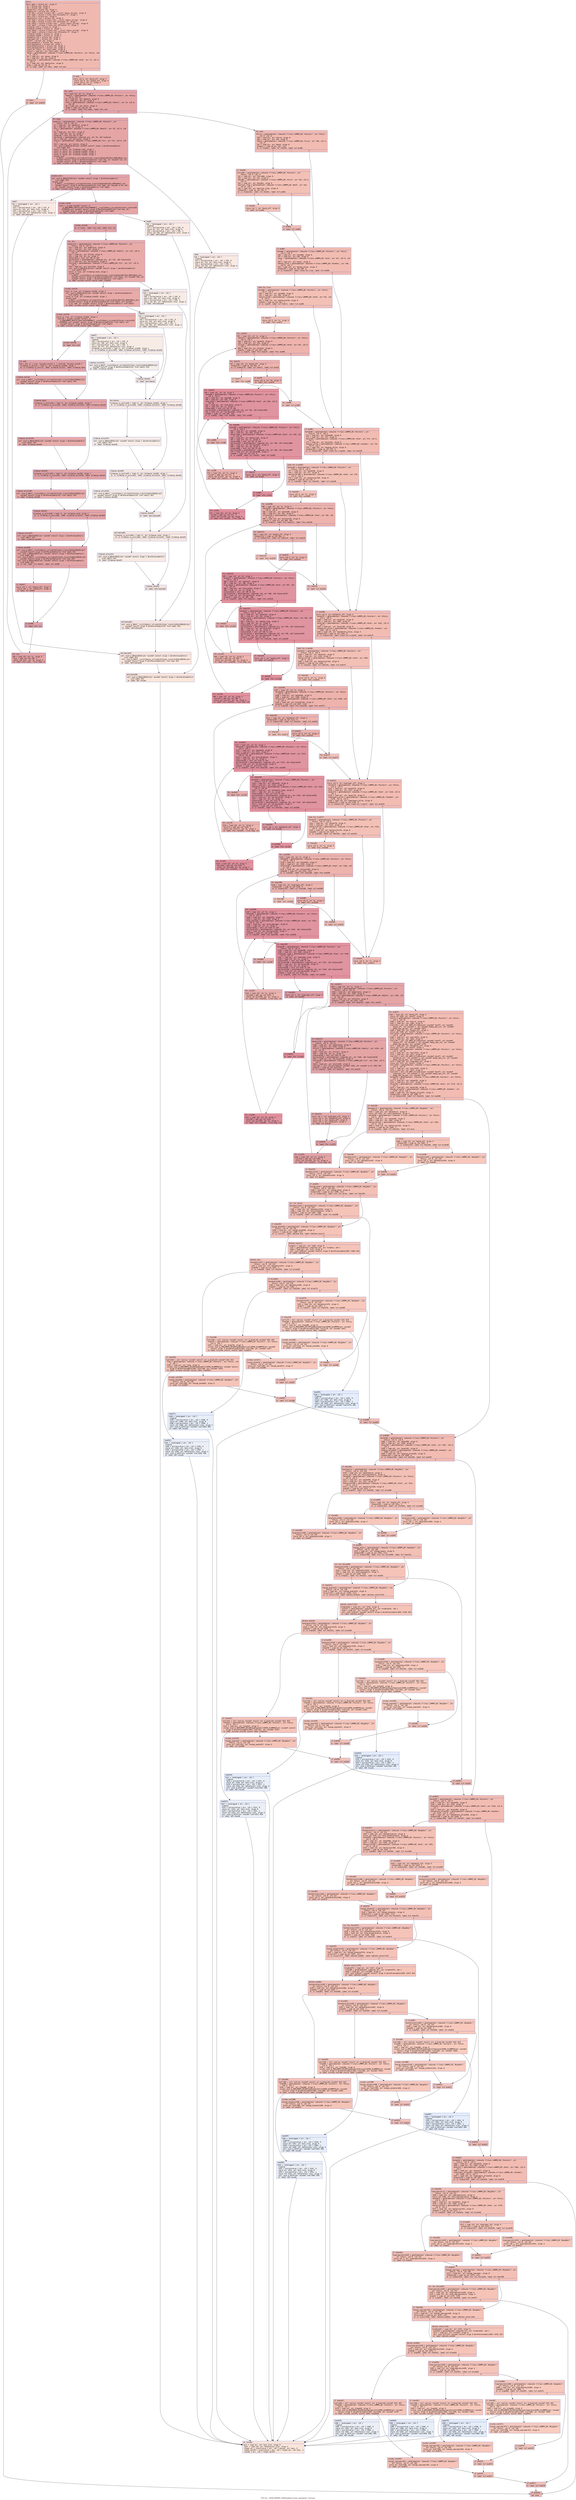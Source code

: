 digraph "CFG for '_ZN9LAMMPS_NS8Neighbor13init_topologyEv' function" {
	label="CFG for '_ZN9LAMMPS_NS8Neighbor13init_topologyEv' function";

	Node0x5563bdcb5740 [shape=record,color="#3d50c3ff", style=filled, fillcolor="#de614d70" fontname="Courier",label="{entry:\l|  %this.addr = alloca ptr, align 8\l  %i = alloca i32, align 4\l  %m = alloca i32, align 4\l  %bond_off = alloca i32, align 4\l  %angle_off = alloca i32, align 4\l  %ref.tmp = alloca %\"class.std::__cxx11::basic_string\", align 8\l  %ref.tmp4 = alloca %\"class.std::allocator.4\", align 1\l  %exn.slot = alloca ptr, align 8\l  %ehselector.slot = alloca i32, align 4\l  %ref.tmp5 = alloca %\"class.std::__cxx11::basic_string\", align 8\l  %ref.tmp6 = alloca %\"class.std::allocator.4\", align 1\l  %ref.tmp11 = alloca %\"class.std::__cxx11::basic_string\", align 8\l  %ref.tmp17 = alloca %\"class.std::allocator.4\", align 1\l  %cleanup.cond = alloca i1, align 1\l  %cleanup.cond20 = alloca i1, align 1\l  %ref.tmp21 = alloca %\"class.std::__cxx11::basic_string\", align 8\l  %ref.tmp22 = alloca %\"class.std::allocator.4\", align 1\l  %cleanup.cond23 = alloca i1, align 1\l  %cleanup.cond26 = alloca i1, align 1\l  %dihedral_off = alloca i32, align 4\l  %improper_off = alloca i32, align 4\l  %onoff = alloca i32, align 4\l  %old_bondwhich = alloca i32, align 4\l  %old_anglewhich = alloca i32, align 4\l  %old_dihedralwhich = alloca i32, align 4\l  %old_improperwhich = alloca i32, align 4\l  store ptr %this, ptr %this.addr, align 8\l  %this1 = load ptr, ptr %this.addr, align 8\l  %atom = getelementptr inbounds %\"class.LAMMPS_NS::Pointers\", ptr %this1, i32\l... 0, i32 6\l  %0 = load ptr, ptr %atom, align 8\l  %1 = load ptr, ptr %0, align 8\l  %molecular = getelementptr inbounds %\"class.LAMMPS_NS::Atom\", ptr %1, i32 0,\l... i32 8\l  %2 = load i32, ptr %molecular, align 8\l  %cmp = icmp eq i32 %2, 0\l  br i1 %cmp, label %if.then, label %if.end\l|{<s0>T|<s1>F}}"];
	Node0x5563bdcb5740:s0 -> Node0x5563bdf93d50[tooltip="entry -> if.then\nProbability 37.50%" ];
	Node0x5563bdcb5740:s1 -> Node0x5563bdfa61e0[tooltip="entry -> if.end\nProbability 62.50%" ];
	Node0x5563bdf93d50 [shape=record,color="#3d50c3ff", style=filled, fillcolor="#e5705870" fontname="Courier",label="{if.then:\l|  br label %if.end478\l}"];
	Node0x5563bdf93d50 -> Node0x5563bdfc9dd0[tooltip="if.then -> if.end478\nProbability 100.00%" ];
	Node0x5563bdfa61e0 [shape=record,color="#3d50c3ff", style=filled, fillcolor="#e1675170" fontname="Courier",label="{if.end:\l|  store i32 0, ptr %bond_off, align 4\l  store i32 0, ptr %angle_off, align 4\l  store i32 0, ptr %i, align 4\l  br label %for.cond\l}"];
	Node0x5563bdfa61e0 -> Node0x5563bdfca070[tooltip="if.end -> for.cond\nProbability 100.00%" ];
	Node0x5563bdfca070 [shape=record,color="#3d50c3ff", style=filled, fillcolor="#c5333470" fontname="Courier",label="{for.cond:\l|  %3 = load i32, ptr %i, align 4\l  %modify = getelementptr inbounds %\"class.LAMMPS_NS::Pointers\", ptr %this1,\l... i32 0, i32 12\l  %4 = load ptr, ptr %modify, align 8\l  %5 = load ptr, ptr %4, align 8\l  %nfix = getelementptr inbounds %\"class.LAMMPS_NS::Modify\", ptr %5, i32 0,\l... i32 29\l  %6 = load i32, ptr %nfix, align 8\l  %cmp2 = icmp slt i32 %3, %6\l  br i1 %cmp2, label %for.body, label %for.end\l|{<s0>T|<s1>F}}"];
	Node0x5563bdfca070:s0 -> Node0x5563bdfca5a0[tooltip="for.cond -> for.body\nProbability 96.88%" ];
	Node0x5563bdfca070:s1 -> Node0x5563bdfca620[tooltip="for.cond -> for.end\nProbability 3.12%" ];
	Node0x5563bdfca5a0 [shape=record,color="#3d50c3ff", style=filled, fillcolor="#c5333470" fontname="Courier",label="{for.body:\l|  %modify3 = getelementptr inbounds %\"class.LAMMPS_NS::Pointers\", ptr\l... %this1, i32 0, i32 12\l  %7 = load ptr, ptr %modify3, align 8\l  %8 = load ptr, ptr %7, align 8\l  %fix = getelementptr inbounds %\"class.LAMMPS_NS::Modify\", ptr %8, i32 0, i32\l... 31\l  %9 = load ptr, ptr %fix, align 8\l  %10 = load i32, ptr %i, align 4\l  %idxprom = sext i32 %10 to i64\l  %arrayidx = getelementptr inbounds ptr, ptr %9, i64 %idxprom\l  %11 = load ptr, ptr %arrayidx, align 8\l  %style = getelementptr inbounds %\"class.LAMMPS_NS::Fix\", ptr %11, i32 0, i32\l... 2\l  %12 = load ptr, ptr %style, align 8\l  call void @_ZNSaIcEC1Ev(ptr noundef nonnull align 1 dereferenceable(1)\l... %ref.tmp4) #13\l  store i1 false, ptr %cleanup.cond, align 1\l  store i1 false, ptr %cleanup.cond20, align 1\l  store i1 false, ptr %cleanup.cond23, align 1\l  store i1 false, ptr %cleanup.cond26, align 1\l  invoke void\l... @_ZNSt7__cxx1112basic_stringIcSt11char_traitsIcESaIcEEC2IS3_EEPKcRKS3_(ptr\l... noundef nonnull align 8 dereferenceable(32) %ref.tmp, ptr noundef %12, ptr\l... noundef nonnull align 1 dereferenceable(1) %ref.tmp4)\l          to label %invoke.cont unwind label %lpad\l}"];
	Node0x5563bdfca5a0 -> Node0x5563bdfcb240[tooltip="for.body -> invoke.cont\nProbability 100.00%" ];
	Node0x5563bdfca5a0 -> Node0x5563bdfcb2c0[tooltip="for.body -> lpad\nProbability 0.00%" ];
	Node0x5563bdfcb240 [shape=record,color="#3d50c3ff", style=filled, fillcolor="#c5333470" fontname="Courier",label="{invoke.cont:\l|  call void @_ZNSaIcEC1Ev(ptr noundef nonnull align 1 dereferenceable(1)\l... %ref.tmp6) #13\l  invoke void\l... @_ZNSt7__cxx1112basic_stringIcSt11char_traitsIcESaIcEEC2IS3_EEPKcRKS3_(ptr\l... noundef nonnull align 8 dereferenceable(32) %ref.tmp5, ptr noundef @.str.107,\l... ptr noundef nonnull align 1 dereferenceable(1) %ref.tmp6)\l          to label %invoke.cont8 unwind label %lpad7\l}"];
	Node0x5563bdfcb240 -> Node0x5563bdfcb5e0[tooltip="invoke.cont -> invoke.cont8\nProbability 100.00%" ];
	Node0x5563bdfcb240 -> Node0x5563bdcb65e0[tooltip="invoke.cont -> lpad7\nProbability 0.00%" ];
	Node0x5563bdfcb5e0 [shape=record,color="#3d50c3ff", style=filled, fillcolor="#c5333470" fontname="Courier",label="{invoke.cont8:\l|  %call = invoke noundef zeroext i1\l... @_ZN9LAMMPS_NS5utils8strmatchERKNSt7__cxx1112basic_stringIcSt11char_traitsIcES\l...aIcEEES8_(ptr noundef nonnull align 8 dereferenceable(32) %ref.tmp, ptr\l... noundef nonnull align 8 dereferenceable(32) %ref.tmp5)\l          to label %invoke.cont10 unwind label %lpad9\l}"];
	Node0x5563bdfcb5e0 -> Node0x5563bdfcb590[tooltip="invoke.cont8 -> invoke.cont10\nProbability 100.00%" ];
	Node0x5563bdfcb5e0 -> Node0x5563bdcb6810[tooltip="invoke.cont8 -> lpad9\nProbability 0.00%" ];
	Node0x5563bdfcb590 [shape=record,color="#3d50c3ff", style=filled, fillcolor="#c5333470" fontname="Courier",label="{invoke.cont10:\l|  br i1 %call, label %lor.end, label %lor.rhs\l|{<s0>T|<s1>F}}"];
	Node0x5563bdfcb590:s0 -> Node0x5563bdfcbe00[tooltip="invoke.cont10 -> lor.end\nProbability 50.00%" ];
	Node0x5563bdfcb590:s1 -> Node0x5563bdfcbe50[tooltip="invoke.cont10 -> lor.rhs\nProbability 50.00%" ];
	Node0x5563bdfcbe50 [shape=record,color="#3d50c3ff", style=filled, fillcolor="#cc403a70" fontname="Courier",label="{lor.rhs:\l|  %modify12 = getelementptr inbounds %\"class.LAMMPS_NS::Pointers\", ptr\l... %this1, i32 0, i32 12\l  %13 = load ptr, ptr %modify12, align 8\l  %14 = load ptr, ptr %13, align 8\l  %fix13 = getelementptr inbounds %\"class.LAMMPS_NS::Modify\", ptr %14, i32 0,\l... i32 31\l  %15 = load ptr, ptr %fix13, align 8\l  %16 = load i32, ptr %i, align 4\l  %idxprom14 = sext i32 %16 to i64\l  %arrayidx15 = getelementptr inbounds ptr, ptr %15, i64 %idxprom14\l  %17 = load ptr, ptr %arrayidx15, align 8\l  %style16 = getelementptr inbounds %\"class.LAMMPS_NS::Fix\", ptr %17, i32 0,\l... i32 2\l  %18 = load ptr, ptr %style16, align 8\l  call void @_ZNSaIcEC1Ev(ptr noundef nonnull align 1 dereferenceable(1)\l... %ref.tmp17) #13\l  store i1 true, ptr %cleanup.cond, align 1\l  invoke void\l... @_ZNSt7__cxx1112basic_stringIcSt11char_traitsIcESaIcEEC2IS3_EEPKcRKS3_(ptr\l... noundef nonnull align 8 dereferenceable(32) %ref.tmp11, ptr noundef %18, ptr\l... noundef nonnull align 1 dereferenceable(1) %ref.tmp17)\l          to label %invoke.cont19 unwind label %lpad18\l}"];
	Node0x5563bdfcbe50 -> Node0x5563bdfcc890[tooltip="lor.rhs -> invoke.cont19\nProbability 100.00%" ];
	Node0x5563bdfcbe50 -> Node0x5563bdfcc910[tooltip="lor.rhs -> lpad18\nProbability 0.00%" ];
	Node0x5563bdfcc890 [shape=record,color="#3d50c3ff", style=filled, fillcolor="#cc403a70" fontname="Courier",label="{invoke.cont19:\l|  store i1 true, ptr %cleanup.cond20, align 1\l  call void @_ZNSaIcEC1Ev(ptr noundef nonnull align 1 dereferenceable(1)\l... %ref.tmp22) #13\l  store i1 true, ptr %cleanup.cond23, align 1\l  invoke void\l... @_ZNSt7__cxx1112basic_stringIcSt11char_traitsIcESaIcEEC2IS3_EEPKcRKS3_(ptr\l... noundef nonnull align 8 dereferenceable(32) %ref.tmp21, ptr noundef\l... @.str.108, ptr noundef nonnull align 1 dereferenceable(1) %ref.tmp22)\l          to label %invoke.cont25 unwind label %lpad24\l}"];
	Node0x5563bdfcc890 -> Node0x5563bdfccd70[tooltip="invoke.cont19 -> invoke.cont25\nProbability 100.00%" ];
	Node0x5563bdfcc890 -> Node0x5563bdfccdc0[tooltip="invoke.cont19 -> lpad24\nProbability 0.00%" ];
	Node0x5563bdfccd70 [shape=record,color="#3d50c3ff", style=filled, fillcolor="#cc403a70" fontname="Courier",label="{invoke.cont25:\l|  store i1 true, ptr %cleanup.cond26, align 1\l  %call29 = invoke noundef zeroext i1\l... @_ZN9LAMMPS_NS5utils8strmatchERKNSt7__cxx1112basic_stringIcSt11char_traitsIcES\l...aIcEEES8_(ptr noundef nonnull align 8 dereferenceable(32) %ref.tmp11, ptr\l... noundef nonnull align 8 dereferenceable(32) %ref.tmp21)\l          to label %invoke.cont28 unwind label %lpad27\l}"];
	Node0x5563bdfccd70 -> Node0x5563bdfccd20[tooltip="invoke.cont25 -> invoke.cont28\nProbability 100.00%" ];
	Node0x5563bdfccd70 -> Node0x5563bdfcd150[tooltip="invoke.cont25 -> lpad27\nProbability 0.00%" ];
	Node0x5563bdfccd20 [shape=record,color="#3d50c3ff", style=filled, fillcolor="#cc403a70" fontname="Courier",label="{invoke.cont28:\l|  br label %lor.end\l}"];
	Node0x5563bdfccd20 -> Node0x5563bdfcbe00[tooltip="invoke.cont28 -> lor.end\nProbability 100.00%" ];
	Node0x5563bdfcbe00 [shape=record,color="#3d50c3ff", style=filled, fillcolor="#c5333470" fontname="Courier",label="{lor.end:\l|  %19 = phi i1 [ true, %invoke.cont10 ], [ %call29, %invoke.cont28 ]\l  %cleanup.is_active = load i1, ptr %cleanup.cond26, align 1\l  br i1 %cleanup.is_active, label %cleanup.action, label %cleanup.done\l|{<s0>T|<s1>F}}"];
	Node0x5563bdfcbe00:s0 -> Node0x5563bdfcd580[tooltip="lor.end -> cleanup.action\nProbability 50.00%" ];
	Node0x5563bdfcbe00:s1 -> Node0x5563bdfcd5d0[tooltip="lor.end -> cleanup.done\nProbability 50.00%" ];
	Node0x5563bdfcd580 [shape=record,color="#3d50c3ff", style=filled, fillcolor="#cc403a70" fontname="Courier",label="{cleanup.action:\l|  call void @_ZNSt7__cxx1112basic_stringIcSt11char_traitsIcESaIcEED1Ev(ptr\l... noundef nonnull align 8 dereferenceable(32) %ref.tmp21) #13\l  br label %cleanup.done\l}"];
	Node0x5563bdfcd580 -> Node0x5563bdfcd5d0[tooltip="cleanup.action -> cleanup.done\nProbability 100.00%" ];
	Node0x5563bdfcd5d0 [shape=record,color="#3d50c3ff", style=filled, fillcolor="#c5333470" fontname="Courier",label="{cleanup.done:\l|  %cleanup.is_active33 = load i1, ptr %cleanup.cond23, align 1\l  br i1 %cleanup.is_active33, label %cleanup.action34, label %cleanup.done35\l|{<s0>T|<s1>F}}"];
	Node0x5563bdfcd5d0:s0 -> Node0x5563bdfcd6d0[tooltip="cleanup.done -> cleanup.action34\nProbability 50.00%" ];
	Node0x5563bdfcd5d0:s1 -> Node0x5563bdfcd9b0[tooltip="cleanup.done -> cleanup.done35\nProbability 50.00%" ];
	Node0x5563bdfcd6d0 [shape=record,color="#3d50c3ff", style=filled, fillcolor="#cc403a70" fontname="Courier",label="{cleanup.action34:\l|  call void @_ZNSaIcED1Ev(ptr noundef nonnull align 1 dereferenceable(1)\l... %ref.tmp22) #13\l  br label %cleanup.done35\l}"];
	Node0x5563bdfcd6d0 -> Node0x5563bdfcd9b0[tooltip="cleanup.action34 -> cleanup.done35\nProbability 100.00%" ];
	Node0x5563bdfcd9b0 [shape=record,color="#3d50c3ff", style=filled, fillcolor="#c5333470" fontname="Courier",label="{cleanup.done35:\l|  %cleanup.is_active39 = load i1, ptr %cleanup.cond20, align 1\l  br i1 %cleanup.is_active39, label %cleanup.action40, label %cleanup.done41\l|{<s0>T|<s1>F}}"];
	Node0x5563bdfcd9b0:s0 -> Node0x5563bdfcdd40[tooltip="cleanup.done35 -> cleanup.action40\nProbability 50.00%" ];
	Node0x5563bdfcd9b0:s1 -> Node0x5563bdfcdd90[tooltip="cleanup.done35 -> cleanup.done41\nProbability 50.00%" ];
	Node0x5563bdfcdd40 [shape=record,color="#3d50c3ff", style=filled, fillcolor="#cc403a70" fontname="Courier",label="{cleanup.action40:\l|  call void @_ZNSt7__cxx1112basic_stringIcSt11char_traitsIcESaIcEED1Ev(ptr\l... noundef nonnull align 8 dereferenceable(32) %ref.tmp11) #13\l  br label %cleanup.done41\l}"];
	Node0x5563bdfcdd40 -> Node0x5563bdfcdd90[tooltip="cleanup.action40 -> cleanup.done41\nProbability 100.00%" ];
	Node0x5563bdfcdd90 [shape=record,color="#3d50c3ff", style=filled, fillcolor="#c5333470" fontname="Courier",label="{cleanup.done41:\l|  %cleanup.is_active46 = load i1, ptr %cleanup.cond, align 1\l  br i1 %cleanup.is_active46, label %cleanup.action47, label %cleanup.done48\l|{<s0>T|<s1>F}}"];
	Node0x5563bdfcdd90:s0 -> Node0x5563bdfcdec0[tooltip="cleanup.done41 -> cleanup.action47\nProbability 50.00%" ];
	Node0x5563bdfcdd90:s1 -> Node0x5563bdfce170[tooltip="cleanup.done41 -> cleanup.done48\nProbability 50.00%" ];
	Node0x5563bdfcdec0 [shape=record,color="#3d50c3ff", style=filled, fillcolor="#cc403a70" fontname="Courier",label="{cleanup.action47:\l|  call void @_ZNSaIcED1Ev(ptr noundef nonnull align 1 dereferenceable(1)\l... %ref.tmp17) #13\l  br label %cleanup.done48\l}"];
	Node0x5563bdfcdec0 -> Node0x5563bdfce170[tooltip="cleanup.action47 -> cleanup.done48\nProbability 100.00%" ];
	Node0x5563bdfce170 [shape=record,color="#3d50c3ff", style=filled, fillcolor="#c5333470" fontname="Courier",label="{cleanup.done48:\l|  call void @_ZNSt7__cxx1112basic_stringIcSt11char_traitsIcESaIcEED1Ev(ptr\l... noundef nonnull align 8 dereferenceable(32) %ref.tmp5) #13\l  call void @_ZNSaIcED1Ev(ptr noundef nonnull align 1 dereferenceable(1)\l... %ref.tmp6) #13\l  call void @_ZNSt7__cxx1112basic_stringIcSt11char_traitsIcESaIcEED1Ev(ptr\l... noundef nonnull align 8 dereferenceable(32) %ref.tmp) #13\l  call void @_ZNSaIcED1Ev(ptr noundef nonnull align 1 dereferenceable(1)\l... %ref.tmp4) #13\l  br i1 %19, label %if.then57, label %if.end58\l|{<s0>T|<s1>F}}"];
	Node0x5563bdfce170:s0 -> Node0x5563bdfce860[tooltip="cleanup.done48 -> if.then57\nProbability 50.00%" ];
	Node0x5563bdfce170:s1 -> Node0x5563bdfce8b0[tooltip="cleanup.done48 -> if.end58\nProbability 50.00%" ];
	Node0x5563bdfce860 [shape=record,color="#3d50c3ff", style=filled, fillcolor="#cc403a70" fontname="Courier",label="{if.then57:\l|  store i32 1, ptr %angle_off, align 4\l  store i32 1, ptr %bond_off, align 4\l  br label %if.end58\l}"];
	Node0x5563bdfce860 -> Node0x5563bdfce8b0[tooltip="if.then57 -> if.end58\nProbability 100.00%" ];
	Node0x5563bdfcb2c0 [shape=record,color="#3d50c3ff", style=filled, fillcolor="#efcebd70" fontname="Courier",label="{lpad:\l|  %20 = landingpad \{ ptr, i32 \}\l          cleanup\l  %21 = extractvalue \{ ptr, i32 \} %20, 0\l  store ptr %21, ptr %exn.slot, align 8\l  %22 = extractvalue \{ ptr, i32 \} %20, 1\l  store i32 %22, ptr %ehselector.slot, align 4\l  br label %ehcleanup56\l}"];
	Node0x5563bdfcb2c0 -> Node0x5563bdfcedf0[tooltip="lpad -> ehcleanup56\nProbability 100.00%" ];
	Node0x5563bdcb65e0 [shape=record,color="#3d50c3ff", style=filled, fillcolor="#efcebd70" fontname="Courier",label="{lpad7:\l|  %23 = landingpad \{ ptr, i32 \}\l          cleanup\l  %24 = extractvalue \{ ptr, i32 \} %23, 0\l  store ptr %24, ptr %exn.slot, align 8\l  %25 = extractvalue \{ ptr, i32 \} %23, 1\l  store i32 %25, ptr %ehselector.slot, align 4\l  br label %ehcleanup54\l}"];
	Node0x5563bdcb65e0 -> Node0x5563bdfcf160[tooltip="lpad7 -> ehcleanup54\nProbability 100.00%" ];
	Node0x5563bdcb6810 [shape=record,color="#3d50c3ff", style=filled, fillcolor="#efcebd70" fontname="Courier",label="{lpad9:\l|  %26 = landingpad \{ ptr, i32 \}\l          cleanup\l  %27 = extractvalue \{ ptr, i32 \} %26, 0\l  store ptr %27, ptr %exn.slot, align 8\l  %28 = extractvalue \{ ptr, i32 \} %26, 1\l  store i32 %28, ptr %ehselector.slot, align 4\l  br label %ehcleanup53\l}"];
	Node0x5563bdcb6810 -> Node0x5563bdfcf530[tooltip="lpad9 -> ehcleanup53\nProbability 100.00%" ];
	Node0x5563bdfcc910 [shape=record,color="#3d50c3ff", style=filled, fillcolor="#ecd3c570" fontname="Courier",label="{lpad18:\l|  %29 = landingpad \{ ptr, i32 \}\l          cleanup\l  %30 = extractvalue \{ ptr, i32 \} %29, 0\l  store ptr %30, ptr %exn.slot, align 8\l  %31 = extractvalue \{ ptr, i32 \} %29, 1\l  store i32 %31, ptr %ehselector.slot, align 4\l  br label %ehcleanup49\l}"];
	Node0x5563bdfcc910 -> Node0x5563bdfcf900[tooltip="lpad18 -> ehcleanup49\nProbability 100.00%" ];
	Node0x5563bdfccdc0 [shape=record,color="#3d50c3ff", style=filled, fillcolor="#ecd3c570" fontname="Courier",label="{lpad24:\l|  %32 = landingpad \{ ptr, i32 \}\l          cleanup\l  %33 = extractvalue \{ ptr, i32 \} %32, 0\l  store ptr %33, ptr %exn.slot, align 8\l  %34 = extractvalue \{ ptr, i32 \} %32, 1\l  store i32 %34, ptr %ehselector.slot, align 4\l  br label %ehcleanup\l}"];
	Node0x5563bdfccdc0 -> Node0x5563bdfcfcd0[tooltip="lpad24 -> ehcleanup\nProbability 100.00%" ];
	Node0x5563bdfcd150 [shape=record,color="#3d50c3ff", style=filled, fillcolor="#ecd3c570" fontname="Courier",label="{lpad27:\l|  %35 = landingpad \{ ptr, i32 \}\l          cleanup\l  %36 = extractvalue \{ ptr, i32 \} %35, 0\l  store ptr %36, ptr %exn.slot, align 8\l  %37 = extractvalue \{ ptr, i32 \} %35, 1\l  store i32 %37, ptr %ehselector.slot, align 4\l  %cleanup.is_active30 = load i1, ptr %cleanup.cond26, align 1\l  br i1 %cleanup.is_active30, label %cleanup.action31, label %cleanup.done32\l|{<s0>T|<s1>F}}"];
	Node0x5563bdfcd150:s0 -> Node0x5563bdfd01b0[tooltip="lpad27 -> cleanup.action31\nProbability 50.00%" ];
	Node0x5563bdfcd150:s1 -> Node0x5563bdfd0280[tooltip="lpad27 -> cleanup.done32\nProbability 50.00%" ];
	Node0x5563bdfd01b0 [shape=record,color="#3d50c3ff", style=filled, fillcolor="#e8d6cc70" fontname="Courier",label="{cleanup.action31:\l|  call void @_ZNSt7__cxx1112basic_stringIcSt11char_traitsIcESaIcEED1Ev(ptr\l... noundef nonnull align 8 dereferenceable(32) %ref.tmp21) #13\l  br label %cleanup.done32\l}"];
	Node0x5563bdfd01b0 -> Node0x5563bdfd0280[tooltip="cleanup.action31 -> cleanup.done32\nProbability 100.00%" ];
	Node0x5563bdfd0280 [shape=record,color="#3d50c3ff", style=filled, fillcolor="#ecd3c570" fontname="Courier",label="{cleanup.done32:\l|  br label %ehcleanup\l}"];
	Node0x5563bdfd0280 -> Node0x5563bdfcfcd0[tooltip="cleanup.done32 -> ehcleanup\nProbability 100.00%" ];
	Node0x5563bdfcfcd0 [shape=record,color="#3d50c3ff", style=filled, fillcolor="#efcebd70" fontname="Courier",label="{ehcleanup:\l|  %cleanup.is_active36 = load i1, ptr %cleanup.cond23, align 1\l  br i1 %cleanup.is_active36, label %cleanup.action37, label %cleanup.done38\l|{<s0>T|<s1>F}}"];
	Node0x5563bdfcfcd0:s0 -> Node0x5563bdfd0410[tooltip="ehcleanup -> cleanup.action37\nProbability 50.00%" ];
	Node0x5563bdfcfcd0:s1 -> Node0x5563bdfd0730[tooltip="ehcleanup -> cleanup.done38\nProbability 50.00%" ];
	Node0x5563bdfd0410 [shape=record,color="#3d50c3ff", style=filled, fillcolor="#ecd3c570" fontname="Courier",label="{cleanup.action37:\l|  call void @_ZNSaIcED1Ev(ptr noundef nonnull align 1 dereferenceable(1)\l... %ref.tmp22) #13\l  br label %cleanup.done38\l}"];
	Node0x5563bdfd0410 -> Node0x5563bdfd0730[tooltip="cleanup.action37 -> cleanup.done38\nProbability 100.00%" ];
	Node0x5563bdfd0730 [shape=record,color="#3d50c3ff", style=filled, fillcolor="#efcebd70" fontname="Courier",label="{cleanup.done38:\l|  %cleanup.is_active43 = load i1, ptr %cleanup.cond20, align 1\l  br i1 %cleanup.is_active43, label %cleanup.action44, label %cleanup.done45\l|{<s0>T|<s1>F}}"];
	Node0x5563bdfd0730:s0 -> Node0x5563bdfd0ac0[tooltip="cleanup.done38 -> cleanup.action44\nProbability 50.00%" ];
	Node0x5563bdfd0730:s1 -> Node0x5563bdfd0b10[tooltip="cleanup.done38 -> cleanup.done45\nProbability 50.00%" ];
	Node0x5563bdfd0ac0 [shape=record,color="#3d50c3ff", style=filled, fillcolor="#ecd3c570" fontname="Courier",label="{cleanup.action44:\l|  call void @_ZNSt7__cxx1112basic_stringIcSt11char_traitsIcESaIcEED1Ev(ptr\l... noundef nonnull align 8 dereferenceable(32) %ref.tmp11) #13\l  br label %cleanup.done45\l}"];
	Node0x5563bdfd0ac0 -> Node0x5563bdfd0b10[tooltip="cleanup.action44 -> cleanup.done45\nProbability 100.00%" ];
	Node0x5563bdfd0b10 [shape=record,color="#3d50c3ff", style=filled, fillcolor="#efcebd70" fontname="Courier",label="{cleanup.done45:\l|  br label %ehcleanup49\l}"];
	Node0x5563bdfd0b10 -> Node0x5563bdfcf900[tooltip="cleanup.done45 -> ehcleanup49\nProbability 100.00%" ];
	Node0x5563bdfcf900 [shape=record,color="#3d50c3ff", style=filled, fillcolor="#f1ccb870" fontname="Courier",label="{ehcleanup49:\l|  %cleanup.is_active50 = load i1, ptr %cleanup.cond, align 1\l  br i1 %cleanup.is_active50, label %cleanup.action51, label %cleanup.done52\l|{<s0>T|<s1>F}}"];
	Node0x5563bdfcf900:s0 -> Node0x5563bdfd0c40[tooltip="ehcleanup49 -> cleanup.action51\nProbability 50.00%" ];
	Node0x5563bdfcf900:s1 -> Node0x5563bdfcb630[tooltip="ehcleanup49 -> cleanup.done52\nProbability 50.00%" ];
	Node0x5563bdfd0c40 [shape=record,color="#3d50c3ff", style=filled, fillcolor="#eed0c070" fontname="Courier",label="{cleanup.action51:\l|  call void @_ZNSaIcED1Ev(ptr noundef nonnull align 1 dereferenceable(1)\l... %ref.tmp17) #13\l  br label %cleanup.done52\l}"];
	Node0x5563bdfd0c40 -> Node0x5563bdfcb630[tooltip="cleanup.action51 -> cleanup.done52\nProbability 100.00%" ];
	Node0x5563bdfcb630 [shape=record,color="#3d50c3ff", style=filled, fillcolor="#f1ccb870" fontname="Courier",label="{cleanup.done52:\l|  br label %ehcleanup53\l}"];
	Node0x5563bdfcb630 -> Node0x5563bdfcf530[tooltip="cleanup.done52 -> ehcleanup53\nProbability 100.00%" ];
	Node0x5563bdfcf530 [shape=record,color="#3d50c3ff", style=filled, fillcolor="#f3c7b170" fontname="Courier",label="{ehcleanup53:\l|  call void @_ZNSt7__cxx1112basic_stringIcSt11char_traitsIcESaIcEED1Ev(ptr\l... noundef nonnull align 8 dereferenceable(32) %ref.tmp5) #13\l  br label %ehcleanup54\l}"];
	Node0x5563bdfcf530 -> Node0x5563bdfcf160[tooltip="ehcleanup53 -> ehcleanup54\nProbability 100.00%" ];
	Node0x5563bdfcf160 [shape=record,color="#3d50c3ff", style=filled, fillcolor="#f3c7b170" fontname="Courier",label="{ehcleanup54:\l|  call void @_ZNSaIcED1Ev(ptr noundef nonnull align 1 dereferenceable(1)\l... %ref.tmp6) #13\l  call void @_ZNSt7__cxx1112basic_stringIcSt11char_traitsIcESaIcEED1Ev(ptr\l... noundef nonnull align 8 dereferenceable(32) %ref.tmp) #13\l  br label %ehcleanup56\l}"];
	Node0x5563bdfcf160 -> Node0x5563bdfcedf0[tooltip="ehcleanup54 -> ehcleanup56\nProbability 100.00%" ];
	Node0x5563bdfcedf0 [shape=record,color="#3d50c3ff", style=filled, fillcolor="#f4c5ad70" fontname="Courier",label="{ehcleanup56:\l|  call void @_ZNSaIcED1Ev(ptr noundef nonnull align 1 dereferenceable(1)\l... %ref.tmp4) #13\l  br label %eh.resume\l}"];
	Node0x5563bdfcedf0 -> Node0x5563bdfd1da0[tooltip="ehcleanup56 -> eh.resume\nProbability 100.00%" ];
	Node0x5563bdfce8b0 [shape=record,color="#3d50c3ff", style=filled, fillcolor="#c5333470" fontname="Courier",label="{if.end58:\l|  br label %for.inc\l}"];
	Node0x5563bdfce8b0 -> Node0x5563bdfd1e60[tooltip="if.end58 -> for.inc\nProbability 100.00%" ];
	Node0x5563bdfd1e60 [shape=record,color="#3d50c3ff", style=filled, fillcolor="#c5333470" fontname="Courier",label="{for.inc:\l|  %38 = load i32, ptr %i, align 4\l  %inc = add nsw i32 %38, 1\l  store i32 %inc, ptr %i, align 4\l  br label %for.cond, !llvm.loop !6\l}"];
	Node0x5563bdfd1e60 -> Node0x5563bdfca070[tooltip="for.inc -> for.cond\nProbability 100.00%" ];
	Node0x5563bdfca620 [shape=record,color="#3d50c3ff", style=filled, fillcolor="#e1675170" fontname="Courier",label="{for.end:\l|  %force = getelementptr inbounds %\"class.LAMMPS_NS::Pointers\", ptr %this1,\l... i32 0, i32 11\l  %39 = load ptr, ptr %force, align 8\l  %40 = load ptr, ptr %39, align 8\l  %bond = getelementptr inbounds %\"class.LAMMPS_NS::Force\", ptr %40, i32 0,\l... i32 27\l  %41 = load ptr, ptr %bond, align 8\l  %tobool = icmp ne ptr %41, null\l  br i1 %tobool, label %if.then59, label %if.end65\l|{<s0>T|<s1>F}}"];
	Node0x5563bdfca620:s0 -> Node0x5563bdfd2620[tooltip="for.end -> if.then59\nProbability 62.50%" ];
	Node0x5563bdfca620:s1 -> Node0x5563bdfd2670[tooltip="for.end -> if.end65\nProbability 37.50%" ];
	Node0x5563bdfd2620 [shape=record,color="#3d50c3ff", style=filled, fillcolor="#e5705870" fontname="Courier",label="{if.then59:\l|  %force60 = getelementptr inbounds %\"class.LAMMPS_NS::Pointers\", ptr\l... %this1, i32 0, i32 11\l  %42 = load ptr, ptr %force60, align 8\l  %43 = load ptr, ptr %42, align 8\l  %bond61 = getelementptr inbounds %\"class.LAMMPS_NS::Force\", ptr %43, i32 0,\l... i32 27\l  %44 = load ptr, ptr %bond61, align 8\l  %partial_flag = getelementptr inbounds %\"class.LAMMPS_NS::Bond\", ptr %44,\l... i32 0, i32 4\l  %45 = load i32, ptr %partial_flag, align 8\l  %tobool62 = icmp ne i32 %45, 0\l  br i1 %tobool62, label %if.then63, label %if.end64\l|{<s0>T|<s1>F}}"];
	Node0x5563bdfd2620:s0 -> Node0x5563bdfd2d10[tooltip="if.then59 -> if.then63\nProbability 62.50%" ];
	Node0x5563bdfd2620:s1 -> Node0x5563bdfd2d90[tooltip="if.then59 -> if.end64\nProbability 37.50%" ];
	Node0x5563bdfd2d10 [shape=record,color="#3d50c3ff", style=filled, fillcolor="#e8765c70" fontname="Courier",label="{if.then63:\l|  store i32 1, ptr %bond_off, align 4\l  br label %if.end64\l}"];
	Node0x5563bdfd2d10 -> Node0x5563bdfd2d90[tooltip="if.then63 -> if.end64\nProbability 100.00%" ];
	Node0x5563bdfd2d90 [shape=record,color="#3d50c3ff", style=filled, fillcolor="#e5705870" fontname="Courier",label="{if.end64:\l|  br label %if.end65\l}"];
	Node0x5563bdfd2d90 -> Node0x5563bdfd2670[tooltip="if.end64 -> if.end65\nProbability 100.00%" ];
	Node0x5563bdfd2670 [shape=record,color="#3d50c3ff", style=filled, fillcolor="#e1675170" fontname="Courier",label="{if.end65:\l|  %atom66 = getelementptr inbounds %\"class.LAMMPS_NS::Pointers\", ptr %this1,\l... i32 0, i32 6\l  %46 = load ptr, ptr %atom66, align 8\l  %47 = load ptr, ptr %46, align 8\l  %avec = getelementptr inbounds %\"class.LAMMPS_NS::Atom\", ptr %47, i32 0, i32\l... 2\l  %48 = load ptr, ptr %avec, align 8\l  %bonds_allow = getelementptr inbounds %\"class.LAMMPS_NS::AtomVec\", ptr %48,\l... i32 0, i32 2\l  %49 = load i32, ptr %bonds_allow, align 4\l  %tobool67 = icmp ne i32 %49, 0\l  br i1 %tobool67, label %land.lhs.true, label %if.end99\l|{<s0>T|<s1>F}}"];
	Node0x5563bdfd2670:s0 -> Node0x5563bdfd4180[tooltip="if.end65 -> land.lhs.true\nProbability 62.50%" ];
	Node0x5563bdfd2670:s1 -> Node0x5563bdfd4200[tooltip="if.end65 -> if.end99\nProbability 37.50%" ];
	Node0x5563bdfd4180 [shape=record,color="#3d50c3ff", style=filled, fillcolor="#e5705870" fontname="Courier",label="{land.lhs.true:\l|  %atom68 = getelementptr inbounds %\"class.LAMMPS_NS::Pointers\", ptr %this1,\l... i32 0, i32 6\l  %50 = load ptr, ptr %atom68, align 8\l  %51 = load ptr, ptr %50, align 8\l  %molecular69 = getelementptr inbounds %\"class.LAMMPS_NS::Atom\", ptr %51, i32\l... 0, i32 8\l  %52 = load i32, ptr %molecular69, align 8\l  %cmp70 = icmp eq i32 %52, 1\l  br i1 %cmp70, label %if.then71, label %if.end99\l|{<s0>T|<s1>F}}"];
	Node0x5563bdfd4180:s0 -> Node0x5563bdfd4730[tooltip="land.lhs.true -> if.then71\nProbability 50.00%" ];
	Node0x5563bdfd4180:s1 -> Node0x5563bdfd4200[tooltip="land.lhs.true -> if.end99\nProbability 50.00%" ];
	Node0x5563bdfd4730 [shape=record,color="#3d50c3ff", style=filled, fillcolor="#e8765c70" fontname="Courier",label="{if.then71:\l|  store i32 0, ptr %i, align 4\l  br label %for.cond72\l}"];
	Node0x5563bdfd4730 -> Node0x5563bdfd4900[tooltip="if.then71 -> for.cond72\nProbability 100.00%" ];
	Node0x5563bdfd4900 [shape=record,color="#3d50c3ff", style=filled, fillcolor="#d6524470" fontname="Courier",label="{for.cond72:\l|  %53 = load i32, ptr %i, align 4\l  %atom73 = getelementptr inbounds %\"class.LAMMPS_NS::Pointers\", ptr %this1,\l... i32 0, i32 6\l  %54 = load ptr, ptr %atom73, align 8\l  %55 = load ptr, ptr %54, align 8\l  %nlocal = getelementptr inbounds %\"class.LAMMPS_NS::Atom\", ptr %55, i32 0,\l... i32 4\l  %56 = load i32, ptr %nlocal, align 8\l  %cmp74 = icmp slt i32 %53, %56\l  br i1 %cmp74, label %for.body75, label %for.end98\l|{<s0>T|<s1>F}}"];
	Node0x5563bdfd4900:s0 -> Node0x5563bdfd4e60[tooltip="for.cond72 -> for.body75\nProbability 96.88%" ];
	Node0x5563bdfd4900:s1 -> Node0x5563bdfd4ee0[tooltip="for.cond72 -> for.end98\nProbability 3.12%" ];
	Node0x5563bdfd4e60 [shape=record,color="#3d50c3ff", style=filled, fillcolor="#d6524470" fontname="Courier",label="{for.body75:\l|  %57 = load i32, ptr %bond_off, align 4\l  %tobool76 = icmp ne i32 %57, 0\l  br i1 %tobool76, label %if.then77, label %if.end78\l|{<s0>T|<s1>F}}"];
	Node0x5563bdfd4e60:s0 -> Node0x5563bdfd5150[tooltip="for.body75 -> if.then77\nProbability 3.12%" ];
	Node0x5563bdfd4e60:s1 -> Node0x5563bdfd51d0[tooltip="for.body75 -> if.end78\nProbability 96.88%" ];
	Node0x5563bdfd5150 [shape=record,color="#3d50c3ff", style=filled, fillcolor="#ec7f6370" fontname="Courier",label="{if.then77:\l|  br label %for.end98\l}"];
	Node0x5563bdfd5150 -> Node0x5563bdfd4ee0[tooltip="if.then77 -> for.end98\nProbability 100.00%" ];
	Node0x5563bdfd51d0 [shape=record,color="#3d50c3ff", style=filled, fillcolor="#d6524470" fontname="Courier",label="{if.end78:\l|  store i32 0, ptr %m, align 4\l  br label %for.cond79\l}"];
	Node0x5563bdfd51d0 -> Node0x5563bdfd5410[tooltip="if.end78 -> for.cond79\nProbability 100.00%" ];
	Node0x5563bdfd5410 [shape=record,color="#b70d28ff", style=filled, fillcolor="#b70d2870" fontname="Courier",label="{for.cond79:\l|  %58 = load i32, ptr %m, align 4\l  %atom80 = getelementptr inbounds %\"class.LAMMPS_NS::Pointers\", ptr %this1,\l... i32 0, i32 6\l  %59 = load ptr, ptr %atom80, align 8\l  %60 = load ptr, ptr %59, align 8\l  %num_bond = getelementptr inbounds %\"class.LAMMPS_NS::Atom\", ptr %60, i32 0,\l... i32 60\l  %61 = load ptr, ptr %num_bond, align 8\l  %62 = load i32, ptr %i, align 4\l  %idxprom81 = sext i32 %62 to i64\l  %arrayidx82 = getelementptr inbounds i32, ptr %61, i64 %idxprom81\l  %63 = load i32, ptr %arrayidx82, align 4\l  %cmp83 = icmp slt i32 %58, %63\l  br i1 %cmp83, label %for.body84, label %for.end95\l|{<s0>T|<s1>F}}"];
	Node0x5563bdfd5410:s0 -> Node0x5563bdfd5c20[tooltip="for.cond79 -> for.body84\nProbability 96.88%" ];
	Node0x5563bdfd5410:s1 -> Node0x5563bdfd5ca0[tooltip="for.cond79 -> for.end95\nProbability 3.12%" ];
	Node0x5563bdfd5c20 [shape=record,color="#b70d28ff", style=filled, fillcolor="#b70d2870" fontname="Courier",label="{for.body84:\l|  %atom85 = getelementptr inbounds %\"class.LAMMPS_NS::Pointers\", ptr %this1,\l... i32 0, i32 6\l  %64 = load ptr, ptr %atom85, align 8\l  %65 = load ptr, ptr %64, align 8\l  %bond_type = getelementptr inbounds %\"class.LAMMPS_NS::Atom\", ptr %65, i32\l... 0, i32 61\l  %66 = load ptr, ptr %bond_type, align 8\l  %67 = load i32, ptr %i, align 4\l  %idxprom86 = sext i32 %67 to i64\l  %arrayidx87 = getelementptr inbounds ptr, ptr %66, i64 %idxprom86\l  %68 = load ptr, ptr %arrayidx87, align 8\l  %69 = load i32, ptr %m, align 4\l  %idxprom88 = sext i32 %69 to i64\l  %arrayidx89 = getelementptr inbounds i32, ptr %68, i64 %idxprom88\l  %70 = load i32, ptr %arrayidx89, align 4\l  %cmp90 = icmp sle i32 %70, 0\l  br i1 %cmp90, label %if.then91, label %if.end92\l|{<s0>T|<s1>F}}"];
	Node0x5563bdfd5c20:s0 -> Node0x5563bdfd66e0[tooltip="for.body84 -> if.then91\nProbability 50.00%" ];
	Node0x5563bdfd5c20:s1 -> Node0x5563bdfd6760[tooltip="for.body84 -> if.end92\nProbability 50.00%" ];
	Node0x5563bdfd66e0 [shape=record,color="#3d50c3ff", style=filled, fillcolor="#be242e70" fontname="Courier",label="{if.then91:\l|  store i32 1, ptr %bond_off, align 4\l  br label %if.end92\l}"];
	Node0x5563bdfd66e0 -> Node0x5563bdfd6760[tooltip="if.then91 -> if.end92\nProbability 100.00%" ];
	Node0x5563bdfd6760 [shape=record,color="#b70d28ff", style=filled, fillcolor="#b70d2870" fontname="Courier",label="{if.end92:\l|  br label %for.inc93\l}"];
	Node0x5563bdfd6760 -> Node0x5563bdfd69a0[tooltip="if.end92 -> for.inc93\nProbability 100.00%" ];
	Node0x5563bdfd69a0 [shape=record,color="#b70d28ff", style=filled, fillcolor="#b70d2870" fontname="Courier",label="{for.inc93:\l|  %71 = load i32, ptr %m, align 4\l  %inc94 = add nsw i32 %71, 1\l  store i32 %inc94, ptr %m, align 4\l  br label %for.cond79, !llvm.loop !8\l}"];
	Node0x5563bdfd69a0 -> Node0x5563bdfd5410[tooltip="for.inc93 -> for.cond79\nProbability 100.00%" ];
	Node0x5563bdfd5ca0 [shape=record,color="#3d50c3ff", style=filled, fillcolor="#d6524470" fontname="Courier",label="{for.end95:\l|  br label %for.inc96\l}"];
	Node0x5563bdfd5ca0 -> Node0x5563bdfd6e20[tooltip="for.end95 -> for.inc96\nProbability 100.00%" ];
	Node0x5563bdfd6e20 [shape=record,color="#3d50c3ff", style=filled, fillcolor="#d6524470" fontname="Courier",label="{for.inc96:\l|  %72 = load i32, ptr %i, align 4\l  %inc97 = add nsw i32 %72, 1\l  store i32 %inc97, ptr %i, align 4\l  br label %for.cond72, !llvm.loop !9\l}"];
	Node0x5563bdfd6e20 -> Node0x5563bdfd4900[tooltip="for.inc96 -> for.cond72\nProbability 100.00%" ];
	Node0x5563bdfd4ee0 [shape=record,color="#3d50c3ff", style=filled, fillcolor="#e8765c70" fontname="Courier",label="{for.end98:\l|  br label %if.end99\l}"];
	Node0x5563bdfd4ee0 -> Node0x5563bdfd4200[tooltip="for.end98 -> if.end99\nProbability 100.00%" ];
	Node0x5563bdfd4200 [shape=record,color="#3d50c3ff", style=filled, fillcolor="#e1675170" fontname="Courier",label="{if.end99:\l|  %atom100 = getelementptr inbounds %\"class.LAMMPS_NS::Pointers\", ptr\l... %this1, i32 0, i32 6\l  %73 = load ptr, ptr %atom100, align 8\l  %74 = load ptr, ptr %73, align 8\l  %avec101 = getelementptr inbounds %\"class.LAMMPS_NS::Atom\", ptr %74, i32 0,\l... i32 2\l  %75 = load ptr, ptr %avec101, align 8\l  %angles_allow = getelementptr inbounds %\"class.LAMMPS_NS::AtomVec\", ptr %75,\l... i32 0, i32 3\l  %76 = load i32, ptr %angles_allow, align 8\l  %tobool102 = icmp ne i32 %76, 0\l  br i1 %tobool102, label %land.lhs.true103, label %if.end136\l|{<s0>T|<s1>F}}"];
	Node0x5563bdfd4200:s0 -> Node0x5563bdfd78b0[tooltip="if.end99 -> land.lhs.true103\nProbability 62.50%" ];
	Node0x5563bdfd4200:s1 -> Node0x5563bdfd7950[tooltip="if.end99 -> if.end136\nProbability 37.50%" ];
	Node0x5563bdfd78b0 [shape=record,color="#3d50c3ff", style=filled, fillcolor="#e5705870" fontname="Courier",label="{land.lhs.true103:\l|  %atom104 = getelementptr inbounds %\"class.LAMMPS_NS::Pointers\", ptr\l... %this1, i32 0, i32 6\l  %77 = load ptr, ptr %atom104, align 8\l  %78 = load ptr, ptr %77, align 8\l  %molecular105 = getelementptr inbounds %\"class.LAMMPS_NS::Atom\", ptr %78,\l... i32 0, i32 8\l  %79 = load i32, ptr %molecular105, align 8\l  %cmp106 = icmp eq i32 %79, 1\l  br i1 %cmp106, label %if.then107, label %if.end136\l|{<s0>T|<s1>F}}"];
	Node0x5563bdfd78b0:s0 -> Node0x5563bdfd7e60[tooltip="land.lhs.true103 -> if.then107\nProbability 50.00%" ];
	Node0x5563bdfd78b0:s1 -> Node0x5563bdfd7950[tooltip="land.lhs.true103 -> if.end136\nProbability 50.00%" ];
	Node0x5563bdfd7e60 [shape=record,color="#3d50c3ff", style=filled, fillcolor="#e8765c70" fontname="Courier",label="{if.then107:\l|  store i32 0, ptr %i, align 4\l  br label %for.cond108\l}"];
	Node0x5563bdfd7e60 -> Node0x5563bdfd8030[tooltip="if.then107 -> for.cond108\nProbability 100.00%" ];
	Node0x5563bdfd8030 [shape=record,color="#3d50c3ff", style=filled, fillcolor="#d6524470" fontname="Courier",label="{for.cond108:\l|  %80 = load i32, ptr %i, align 4\l  %atom109 = getelementptr inbounds %\"class.LAMMPS_NS::Pointers\", ptr %this1,\l... i32 0, i32 6\l  %81 = load ptr, ptr %atom109, align 8\l  %82 = load ptr, ptr %81, align 8\l  %nlocal110 = getelementptr inbounds %\"class.LAMMPS_NS::Atom\", ptr %82, i32\l... 0, i32 4\l  %83 = load i32, ptr %nlocal110, align 8\l  %cmp111 = icmp slt i32 %80, %83\l  br i1 %cmp111, label %for.body112, label %for.end135\l|{<s0>T|<s1>F}}"];
	Node0x5563bdfd8030:s0 -> Node0x5563bdfd8570[tooltip="for.cond108 -> for.body112\nProbability 96.88%" ];
	Node0x5563bdfd8030:s1 -> Node0x5563bdfd85f0[tooltip="for.cond108 -> for.end135\nProbability 3.12%" ];
	Node0x5563bdfd8570 [shape=record,color="#3d50c3ff", style=filled, fillcolor="#d6524470" fontname="Courier",label="{for.body112:\l|  %84 = load i32, ptr %angle_off, align 4\l  %tobool113 = icmp ne i32 %84, 0\l  br i1 %tobool113, label %if.then114, label %if.end115\l|{<s0>T|<s1>F}}"];
	Node0x5563bdfd8570:s0 -> Node0x5563bdfd8860[tooltip="for.body112 -> if.then114\nProbability 3.12%" ];
	Node0x5563bdfd8570:s1 -> Node0x5563bdfd88e0[tooltip="for.body112 -> if.end115\nProbability 96.88%" ];
	Node0x5563bdfd8860 [shape=record,color="#3d50c3ff", style=filled, fillcolor="#ec7f6370" fontname="Courier",label="{if.then114:\l|  br label %for.end135\l}"];
	Node0x5563bdfd8860 -> Node0x5563bdfd85f0[tooltip="if.then114 -> for.end135\nProbability 100.00%" ];
	Node0x5563bdfd88e0 [shape=record,color="#3d50c3ff", style=filled, fillcolor="#d6524470" fontname="Courier",label="{if.end115:\l|  store i32 0, ptr %m, align 4\l  br label %for.cond116\l}"];
	Node0x5563bdfd88e0 -> Node0x5563bdfd8b20[tooltip="if.end115 -> for.cond116\nProbability 100.00%" ];
	Node0x5563bdfd8b20 [shape=record,color="#b70d28ff", style=filled, fillcolor="#b70d2870" fontname="Courier",label="{for.cond116:\l|  %85 = load i32, ptr %m, align 4\l  %atom117 = getelementptr inbounds %\"class.LAMMPS_NS::Pointers\", ptr %this1,\l... i32 0, i32 6\l  %86 = load ptr, ptr %atom117, align 8\l  %87 = load ptr, ptr %86, align 8\l  %num_angle = getelementptr inbounds %\"class.LAMMPS_NS::Atom\", ptr %87, i32\l... 0, i32 63\l  %88 = load ptr, ptr %num_angle, align 8\l  %89 = load i32, ptr %i, align 4\l  %idxprom118 = sext i32 %89 to i64\l  %arrayidx119 = getelementptr inbounds i32, ptr %88, i64 %idxprom118\l  %90 = load i32, ptr %arrayidx119, align 4\l  %cmp120 = icmp slt i32 %85, %90\l  br i1 %cmp120, label %for.body121, label %for.end132\l|{<s0>T|<s1>F}}"];
	Node0x5563bdfd8b20:s0 -> Node0x5563bdfd9330[tooltip="for.cond116 -> for.body121\nProbability 96.88%" ];
	Node0x5563bdfd8b20:s1 -> Node0x5563bdfd93b0[tooltip="for.cond116 -> for.end132\nProbability 3.12%" ];
	Node0x5563bdfd9330 [shape=record,color="#b70d28ff", style=filled, fillcolor="#b70d2870" fontname="Courier",label="{for.body121:\l|  %atom122 = getelementptr inbounds %\"class.LAMMPS_NS::Pointers\", ptr\l... %this1, i32 0, i32 6\l  %91 = load ptr, ptr %atom122, align 8\l  %92 = load ptr, ptr %91, align 8\l  %angle_type = getelementptr inbounds %\"class.LAMMPS_NS::Atom\", ptr %92, i32\l... 0, i32 64\l  %93 = load ptr, ptr %angle_type, align 8\l  %94 = load i32, ptr %i, align 4\l  %idxprom123 = sext i32 %94 to i64\l  %arrayidx124 = getelementptr inbounds ptr, ptr %93, i64 %idxprom123\l  %95 = load ptr, ptr %arrayidx124, align 8\l  %96 = load i32, ptr %m, align 4\l  %idxprom125 = sext i32 %96 to i64\l  %arrayidx126 = getelementptr inbounds i32, ptr %95, i64 %idxprom125\l  %97 = load i32, ptr %arrayidx126, align 4\l  %cmp127 = icmp sle i32 %97, 0\l  br i1 %cmp127, label %if.then128, label %if.end129\l|{<s0>T|<s1>F}}"];
	Node0x5563bdfd9330:s0 -> Node0x5563bdfd3540[tooltip="for.body121 -> if.then128\nProbability 50.00%" ];
	Node0x5563bdfd9330:s1 -> Node0x5563bdfd35c0[tooltip="for.body121 -> if.end129\nProbability 50.00%" ];
	Node0x5563bdfd3540 [shape=record,color="#3d50c3ff", style=filled, fillcolor="#be242e70" fontname="Courier",label="{if.then128:\l|  store i32 1, ptr %angle_off, align 4\l  br label %if.end129\l}"];
	Node0x5563bdfd3540 -> Node0x5563bdfd35c0[tooltip="if.then128 -> if.end129\nProbability 100.00%" ];
	Node0x5563bdfd35c0 [shape=record,color="#b70d28ff", style=filled, fillcolor="#b70d2870" fontname="Courier",label="{if.end129:\l|  br label %for.inc130\l}"];
	Node0x5563bdfd35c0 -> Node0x5563bdfd3800[tooltip="if.end129 -> for.inc130\nProbability 100.00%" ];
	Node0x5563bdfd3800 [shape=record,color="#b70d28ff", style=filled, fillcolor="#b70d2870" fontname="Courier",label="{for.inc130:\l|  %98 = load i32, ptr %m, align 4\l  %inc131 = add nsw i32 %98, 1\l  store i32 %inc131, ptr %m, align 4\l  br label %for.cond116, !llvm.loop !10\l}"];
	Node0x5563bdfd3800 -> Node0x5563bdfd8b20[tooltip="for.inc130 -> for.cond116\nProbability 100.00%" ];
	Node0x5563bdfd93b0 [shape=record,color="#3d50c3ff", style=filled, fillcolor="#d6524470" fontname="Courier",label="{for.end132:\l|  br label %for.inc133\l}"];
	Node0x5563bdfd93b0 -> Node0x5563bdfdad10[tooltip="for.end132 -> for.inc133\nProbability 100.00%" ];
	Node0x5563bdfdad10 [shape=record,color="#3d50c3ff", style=filled, fillcolor="#d6524470" fontname="Courier",label="{for.inc133:\l|  %99 = load i32, ptr %i, align 4\l  %inc134 = add nsw i32 %99, 1\l  store i32 %inc134, ptr %i, align 4\l  br label %for.cond108, !llvm.loop !11\l}"];
	Node0x5563bdfdad10 -> Node0x5563bdfd8030[tooltip="for.inc133 -> for.cond108\nProbability 100.00%" ];
	Node0x5563bdfd85f0 [shape=record,color="#3d50c3ff", style=filled, fillcolor="#e8765c70" fontname="Courier",label="{for.end135:\l|  br label %if.end136\l}"];
	Node0x5563bdfd85f0 -> Node0x5563bdfd7950[tooltip="for.end135 -> if.end136\nProbability 100.00%" ];
	Node0x5563bdfd7950 [shape=record,color="#3d50c3ff", style=filled, fillcolor="#e1675170" fontname="Courier",label="{if.end136:\l|  store i32 0, ptr %dihedral_off, align 4\l  %atom137 = getelementptr inbounds %\"class.LAMMPS_NS::Pointers\", ptr %this1,\l... i32 0, i32 6\l  %100 = load ptr, ptr %atom137, align 8\l  %101 = load ptr, ptr %100, align 8\l  %avec138 = getelementptr inbounds %\"class.LAMMPS_NS::Atom\", ptr %101, i32 0,\l... i32 2\l  %102 = load ptr, ptr %avec138, align 8\l  %dihedrals_allow = getelementptr inbounds %\"class.LAMMPS_NS::AtomVec\", ptr\l... %102, i32 0, i32 4\l  %103 = load i32, ptr %dihedrals_allow, align 4\l  %tobool139 = icmp ne i32 %103, 0\l  br i1 %tobool139, label %land.lhs.true140, label %if.end173\l|{<s0>T|<s1>F}}"];
	Node0x5563bdfd7950:s0 -> Node0x5563bdfd1420[tooltip="if.end136 -> land.lhs.true140\nProbability 62.50%" ];
	Node0x5563bdfd7950:s1 -> Node0x5563bdfd14c0[tooltip="if.end136 -> if.end173\nProbability 37.50%" ];
	Node0x5563bdfd1420 [shape=record,color="#3d50c3ff", style=filled, fillcolor="#e5705870" fontname="Courier",label="{land.lhs.true140:\l|  %atom141 = getelementptr inbounds %\"class.LAMMPS_NS::Pointers\", ptr\l... %this1, i32 0, i32 6\l  %104 = load ptr, ptr %atom141, align 8\l  %105 = load ptr, ptr %104, align 8\l  %molecular142 = getelementptr inbounds %\"class.LAMMPS_NS::Atom\", ptr %105,\l... i32 0, i32 8\l  %106 = load i32, ptr %molecular142, align 8\l  %cmp143 = icmp eq i32 %106, 1\l  br i1 %cmp143, label %if.then144, label %if.end173\l|{<s0>T|<s1>F}}"];
	Node0x5563bdfd1420:s0 -> Node0x5563bdfd19d0[tooltip="land.lhs.true140 -> if.then144\nProbability 50.00%" ];
	Node0x5563bdfd1420:s1 -> Node0x5563bdfd14c0[tooltip="land.lhs.true140 -> if.end173\nProbability 50.00%" ];
	Node0x5563bdfd19d0 [shape=record,color="#3d50c3ff", style=filled, fillcolor="#e8765c70" fontname="Courier",label="{if.then144:\l|  store i32 0, ptr %i, align 4\l  br label %for.cond145\l}"];
	Node0x5563bdfd19d0 -> Node0x5563bdfd1b00[tooltip="if.then144 -> for.cond145\nProbability 100.00%" ];
	Node0x5563bdfd1b00 [shape=record,color="#3d50c3ff", style=filled, fillcolor="#d6524470" fontname="Courier",label="{for.cond145:\l|  %107 = load i32, ptr %i, align 4\l  %atom146 = getelementptr inbounds %\"class.LAMMPS_NS::Pointers\", ptr %this1,\l... i32 0, i32 6\l  %108 = load ptr, ptr %atom146, align 8\l  %109 = load ptr, ptr %108, align 8\l  %nlocal147 = getelementptr inbounds %\"class.LAMMPS_NS::Atom\", ptr %109, i32\l... 0, i32 4\l  %110 = load i32, ptr %nlocal147, align 8\l  %cmp148 = icmp slt i32 %107, %110\l  br i1 %cmp148, label %for.body149, label %for.end172\l|{<s0>T|<s1>F}}"];
	Node0x5563bdfd1b00:s0 -> Node0x5563bdfdd110[tooltip="for.cond145 -> for.body149\nProbability 96.88%" ];
	Node0x5563bdfd1b00:s1 -> Node0x5563bdfdd190[tooltip="for.cond145 -> for.end172\nProbability 3.12%" ];
	Node0x5563bdfdd110 [shape=record,color="#3d50c3ff", style=filled, fillcolor="#d6524470" fontname="Courier",label="{for.body149:\l|  %111 = load i32, ptr %dihedral_off, align 4\l  %tobool150 = icmp ne i32 %111, 0\l  br i1 %tobool150, label %if.then151, label %if.end152\l|{<s0>T|<s1>F}}"];
	Node0x5563bdfdd110:s0 -> Node0x5563bdfdd400[tooltip="for.body149 -> if.then151\nProbability 3.12%" ];
	Node0x5563bdfdd110:s1 -> Node0x5563bdfdd480[tooltip="for.body149 -> if.end152\nProbability 96.88%" ];
	Node0x5563bdfdd400 [shape=record,color="#3d50c3ff", style=filled, fillcolor="#ec7f6370" fontname="Courier",label="{if.then151:\l|  br label %for.end172\l}"];
	Node0x5563bdfdd400 -> Node0x5563bdfdd190[tooltip="if.then151 -> for.end172\nProbability 100.00%" ];
	Node0x5563bdfdd480 [shape=record,color="#3d50c3ff", style=filled, fillcolor="#d6524470" fontname="Courier",label="{if.end152:\l|  store i32 0, ptr %m, align 4\l  br label %for.cond153\l}"];
	Node0x5563bdfdd480 -> Node0x5563bdfdd6c0[tooltip="if.end152 -> for.cond153\nProbability 100.00%" ];
	Node0x5563bdfdd6c0 [shape=record,color="#b70d28ff", style=filled, fillcolor="#b70d2870" fontname="Courier",label="{for.cond153:\l|  %112 = load i32, ptr %m, align 4\l  %atom154 = getelementptr inbounds %\"class.LAMMPS_NS::Pointers\", ptr %this1,\l... i32 0, i32 6\l  %113 = load ptr, ptr %atom154, align 8\l  %114 = load ptr, ptr %113, align 8\l  %num_dihedral = getelementptr inbounds %\"class.LAMMPS_NS::Atom\", ptr %114,\l... i32 0, i32 68\l  %115 = load ptr, ptr %num_dihedral, align 8\l  %116 = load i32, ptr %i, align 4\l  %idxprom155 = sext i32 %116 to i64\l  %arrayidx156 = getelementptr inbounds i32, ptr %115, i64 %idxprom155\l  %117 = load i32, ptr %arrayidx156, align 4\l  %cmp157 = icmp slt i32 %112, %117\l  br i1 %cmp157, label %for.body158, label %for.end169\l|{<s0>T|<s1>F}}"];
	Node0x5563bdfdd6c0:s0 -> Node0x5563bdfddea0[tooltip="for.cond153 -> for.body158\nProbability 96.88%" ];
	Node0x5563bdfdd6c0:s1 -> Node0x5563bdfddf20[tooltip="for.cond153 -> for.end169\nProbability 3.12%" ];
	Node0x5563bdfddea0 [shape=record,color="#b70d28ff", style=filled, fillcolor="#b70d2870" fontname="Courier",label="{for.body158:\l|  %atom159 = getelementptr inbounds %\"class.LAMMPS_NS::Pointers\", ptr\l... %this1, i32 0, i32 6\l  %118 = load ptr, ptr %atom159, align 8\l  %119 = load ptr, ptr %118, align 8\l  %dihedral_type = getelementptr inbounds %\"class.LAMMPS_NS::Atom\", ptr %119,\l... i32 0, i32 69\l  %120 = load ptr, ptr %dihedral_type, align 8\l  %121 = load i32, ptr %i, align 4\l  %idxprom160 = sext i32 %121 to i64\l  %arrayidx161 = getelementptr inbounds ptr, ptr %120, i64 %idxprom160\l  %122 = load ptr, ptr %arrayidx161, align 8\l  %123 = load i32, ptr %m, align 4\l  %idxprom162 = sext i32 %123 to i64\l  %arrayidx163 = getelementptr inbounds i32, ptr %122, i64 %idxprom162\l  %124 = load i32, ptr %arrayidx163, align 4\l  %cmp164 = icmp sle i32 %124, 0\l  br i1 %cmp164, label %if.then165, label %if.end166\l|{<s0>T|<s1>F}}"];
	Node0x5563bdfddea0:s0 -> Node0x5563bdfde930[tooltip="for.body158 -> if.then165\nProbability 50.00%" ];
	Node0x5563bdfddea0:s1 -> Node0x5563bdfde9b0[tooltip="for.body158 -> if.end166\nProbability 50.00%" ];
	Node0x5563bdfde930 [shape=record,color="#3d50c3ff", style=filled, fillcolor="#be242e70" fontname="Courier",label="{if.then165:\l|  store i32 1, ptr %dihedral_off, align 4\l  br label %if.end166\l}"];
	Node0x5563bdfde930 -> Node0x5563bdfde9b0[tooltip="if.then165 -> if.end166\nProbability 100.00%" ];
	Node0x5563bdfde9b0 [shape=record,color="#b70d28ff", style=filled, fillcolor="#b70d2870" fontname="Courier",label="{if.end166:\l|  br label %for.inc167\l}"];
	Node0x5563bdfde9b0 -> Node0x5563bdfdebf0[tooltip="if.end166 -> for.inc167\nProbability 100.00%" ];
	Node0x5563bdfdebf0 [shape=record,color="#b70d28ff", style=filled, fillcolor="#b70d2870" fontname="Courier",label="{for.inc167:\l|  %125 = load i32, ptr %m, align 4\l  %inc168 = add nsw i32 %125, 1\l  store i32 %inc168, ptr %m, align 4\l  br label %for.cond153, !llvm.loop !12\l}"];
	Node0x5563bdfdebf0 -> Node0x5563bdfdd6c0[tooltip="for.inc167 -> for.cond153\nProbability 100.00%" ];
	Node0x5563bdfddf20 [shape=record,color="#3d50c3ff", style=filled, fillcolor="#d6524470" fontname="Courier",label="{for.end169:\l|  br label %for.inc170\l}"];
	Node0x5563bdfddf20 -> Node0x5563bdfdf070[tooltip="for.end169 -> for.inc170\nProbability 100.00%" ];
	Node0x5563bdfdf070 [shape=record,color="#3d50c3ff", style=filled, fillcolor="#d6524470" fontname="Courier",label="{for.inc170:\l|  %126 = load i32, ptr %i, align 4\l  %inc171 = add nsw i32 %126, 1\l  store i32 %inc171, ptr %i, align 4\l  br label %for.cond145, !llvm.loop !13\l}"];
	Node0x5563bdfdf070 -> Node0x5563bdfd1b00[tooltip="for.inc170 -> for.cond145\nProbability 100.00%" ];
	Node0x5563bdfdd190 [shape=record,color="#3d50c3ff", style=filled, fillcolor="#e8765c70" fontname="Courier",label="{for.end172:\l|  br label %if.end173\l}"];
	Node0x5563bdfdd190 -> Node0x5563bdfd14c0[tooltip="for.end172 -> if.end173\nProbability 100.00%" ];
	Node0x5563bdfd14c0 [shape=record,color="#3d50c3ff", style=filled, fillcolor="#e1675170" fontname="Courier",label="{if.end173:\l|  store i32 0, ptr %improper_off, align 4\l  %atom174 = getelementptr inbounds %\"class.LAMMPS_NS::Pointers\", ptr %this1,\l... i32 0, i32 6\l  %127 = load ptr, ptr %atom174, align 8\l  %128 = load ptr, ptr %127, align 8\l  %avec175 = getelementptr inbounds %\"class.LAMMPS_NS::Atom\", ptr %128, i32 0,\l... i32 2\l  %129 = load ptr, ptr %avec175, align 8\l  %impropers_allow = getelementptr inbounds %\"class.LAMMPS_NS::AtomVec\", ptr\l... %129, i32 0, i32 5\l  %130 = load i32, ptr %impropers_allow, align 8\l  %tobool176 = icmp ne i32 %130, 0\l  br i1 %tobool176, label %land.lhs.true177, label %if.end210\l|{<s0>T|<s1>F}}"];
	Node0x5563bdfd14c0:s0 -> Node0x5563bdfdfba0[tooltip="if.end173 -> land.lhs.true177\nProbability 62.50%" ];
	Node0x5563bdfd14c0:s1 -> Node0x5563bdfdfc40[tooltip="if.end173 -> if.end210\nProbability 37.50%" ];
	Node0x5563bdfdfba0 [shape=record,color="#3d50c3ff", style=filled, fillcolor="#e5705870" fontname="Courier",label="{land.lhs.true177:\l|  %atom178 = getelementptr inbounds %\"class.LAMMPS_NS::Pointers\", ptr\l... %this1, i32 0, i32 6\l  %131 = load ptr, ptr %atom178, align 8\l  %132 = load ptr, ptr %131, align 8\l  %molecular179 = getelementptr inbounds %\"class.LAMMPS_NS::Atom\", ptr %132,\l... i32 0, i32 8\l  %133 = load i32, ptr %molecular179, align 8\l  %cmp180 = icmp eq i32 %133, 1\l  br i1 %cmp180, label %if.then181, label %if.end210\l|{<s0>T|<s1>F}}"];
	Node0x5563bdfdfba0:s0 -> Node0x5563bdfe0150[tooltip="land.lhs.true177 -> if.then181\nProbability 50.00%" ];
	Node0x5563bdfdfba0:s1 -> Node0x5563bdfdfc40[tooltip="land.lhs.true177 -> if.end210\nProbability 50.00%" ];
	Node0x5563bdfe0150 [shape=record,color="#3d50c3ff", style=filled, fillcolor="#e8765c70" fontname="Courier",label="{if.then181:\l|  store i32 0, ptr %i, align 4\l  br label %for.cond182\l}"];
	Node0x5563bdfe0150 -> Node0x5563bdfe0320[tooltip="if.then181 -> for.cond182\nProbability 100.00%" ];
	Node0x5563bdfe0320 [shape=record,color="#3d50c3ff", style=filled, fillcolor="#d6524470" fontname="Courier",label="{for.cond182:\l|  %134 = load i32, ptr %i, align 4\l  %atom183 = getelementptr inbounds %\"class.LAMMPS_NS::Pointers\", ptr %this1,\l... i32 0, i32 6\l  %135 = load ptr, ptr %atom183, align 8\l  %136 = load ptr, ptr %135, align 8\l  %nlocal184 = getelementptr inbounds %\"class.LAMMPS_NS::Atom\", ptr %136, i32\l... 0, i32 4\l  %137 = load i32, ptr %nlocal184, align 8\l  %cmp185 = icmp slt i32 %134, %137\l  br i1 %cmp185, label %for.body186, label %for.end209\l|{<s0>T|<s1>F}}"];
	Node0x5563bdfe0320:s0 -> Node0x5563bdfe0860[tooltip="for.cond182 -> for.body186\nProbability 96.88%" ];
	Node0x5563bdfe0320:s1 -> Node0x5563bdfe08e0[tooltip="for.cond182 -> for.end209\nProbability 3.12%" ];
	Node0x5563bdfe0860 [shape=record,color="#3d50c3ff", style=filled, fillcolor="#d6524470" fontname="Courier",label="{for.body186:\l|  %138 = load i32, ptr %improper_off, align 4\l  %tobool187 = icmp ne i32 %138, 0\l  br i1 %tobool187, label %if.then188, label %if.end189\l|{<s0>T|<s1>F}}"];
	Node0x5563bdfe0860:s0 -> Node0x5563bdfe0b50[tooltip="for.body186 -> if.then188\nProbability 3.12%" ];
	Node0x5563bdfe0860:s1 -> Node0x5563bdfe0bd0[tooltip="for.body186 -> if.end189\nProbability 96.88%" ];
	Node0x5563bdfe0b50 [shape=record,color="#3d50c3ff", style=filled, fillcolor="#ec7f6370" fontname="Courier",label="{if.then188:\l|  br label %for.end209\l}"];
	Node0x5563bdfe0b50 -> Node0x5563bdfe08e0[tooltip="if.then188 -> for.end209\nProbability 100.00%" ];
	Node0x5563bdfe0bd0 [shape=record,color="#3d50c3ff", style=filled, fillcolor="#d6524470" fontname="Courier",label="{if.end189:\l|  store i32 0, ptr %m, align 4\l  br label %for.cond190\l}"];
	Node0x5563bdfe0bd0 -> Node0x5563bdfe0e10[tooltip="if.end189 -> for.cond190\nProbability 100.00%" ];
	Node0x5563bdfe0e10 [shape=record,color="#b70d28ff", style=filled, fillcolor="#b70d2870" fontname="Courier",label="{for.cond190:\l|  %139 = load i32, ptr %m, align 4\l  %atom191 = getelementptr inbounds %\"class.LAMMPS_NS::Pointers\", ptr %this1,\l... i32 0, i32 6\l  %140 = load ptr, ptr %atom191, align 8\l  %141 = load ptr, ptr %140, align 8\l  %num_improper = getelementptr inbounds %\"class.LAMMPS_NS::Atom\", ptr %141,\l... i32 0, i32 74\l  %142 = load ptr, ptr %num_improper, align 8\l  %143 = load i32, ptr %i, align 4\l  %idxprom192 = sext i32 %143 to i64\l  %arrayidx193 = getelementptr inbounds i32, ptr %142, i64 %idxprom192\l  %144 = load i32, ptr %arrayidx193, align 4\l  %cmp194 = icmp slt i32 %139, %144\l  br i1 %cmp194, label %for.body195, label %for.end206\l|{<s0>T|<s1>F}}"];
	Node0x5563bdfe0e10:s0 -> Node0x5563bdfe15f0[tooltip="for.cond190 -> for.body195\nProbability 96.88%" ];
	Node0x5563bdfe0e10:s1 -> Node0x5563bdfe1670[tooltip="for.cond190 -> for.end206\nProbability 3.12%" ];
	Node0x5563bdfe15f0 [shape=record,color="#b70d28ff", style=filled, fillcolor="#b70d2870" fontname="Courier",label="{for.body195:\l|  %atom196 = getelementptr inbounds %\"class.LAMMPS_NS::Pointers\", ptr\l... %this1, i32 0, i32 6\l  %145 = load ptr, ptr %atom196, align 8\l  %146 = load ptr, ptr %145, align 8\l  %improper_type = getelementptr inbounds %\"class.LAMMPS_NS::Atom\", ptr %146,\l... i32 0, i32 75\l  %147 = load ptr, ptr %improper_type, align 8\l  %148 = load i32, ptr %i, align 4\l  %idxprom197 = sext i32 %148 to i64\l  %arrayidx198 = getelementptr inbounds ptr, ptr %147, i64 %idxprom197\l  %149 = load ptr, ptr %arrayidx198, align 8\l  %150 = load i32, ptr %m, align 4\l  %idxprom199 = sext i32 %150 to i64\l  %arrayidx200 = getelementptr inbounds i32, ptr %149, i64 %idxprom199\l  %151 = load i32, ptr %arrayidx200, align 4\l  %cmp201 = icmp sle i32 %151, 0\l  br i1 %cmp201, label %if.then202, label %if.end203\l|{<s0>T|<s1>F}}"];
	Node0x5563bdfe15f0:s0 -> Node0x5563bdfe2080[tooltip="for.body195 -> if.then202\nProbability 50.00%" ];
	Node0x5563bdfe15f0:s1 -> Node0x5563bdfe2100[tooltip="for.body195 -> if.end203\nProbability 50.00%" ];
	Node0x5563bdfe2080 [shape=record,color="#3d50c3ff", style=filled, fillcolor="#be242e70" fontname="Courier",label="{if.then202:\l|  store i32 1, ptr %improper_off, align 4\l  br label %if.end203\l}"];
	Node0x5563bdfe2080 -> Node0x5563bdfe2100[tooltip="if.then202 -> if.end203\nProbability 100.00%" ];
	Node0x5563bdfe2100 [shape=record,color="#b70d28ff", style=filled, fillcolor="#b70d2870" fontname="Courier",label="{if.end203:\l|  br label %for.inc204\l}"];
	Node0x5563bdfe2100 -> Node0x5563bdfe2340[tooltip="if.end203 -> for.inc204\nProbability 100.00%" ];
	Node0x5563bdfe2340 [shape=record,color="#b70d28ff", style=filled, fillcolor="#b70d2870" fontname="Courier",label="{for.inc204:\l|  %152 = load i32, ptr %m, align 4\l  %inc205 = add nsw i32 %152, 1\l  store i32 %inc205, ptr %m, align 4\l  br label %for.cond190, !llvm.loop !14\l}"];
	Node0x5563bdfe2340 -> Node0x5563bdfe0e10[tooltip="for.inc204 -> for.cond190\nProbability 100.00%" ];
	Node0x5563bdfe1670 [shape=record,color="#3d50c3ff", style=filled, fillcolor="#d6524470" fontname="Courier",label="{for.end206:\l|  br label %for.inc207\l}"];
	Node0x5563bdfe1670 -> Node0x5563bdfe27c0[tooltip="for.end206 -> for.inc207\nProbability 100.00%" ];
	Node0x5563bdfe27c0 [shape=record,color="#3d50c3ff", style=filled, fillcolor="#d6524470" fontname="Courier",label="{for.inc207:\l|  %153 = load i32, ptr %i, align 4\l  %inc208 = add nsw i32 %153, 1\l  store i32 %inc208, ptr %i, align 4\l  br label %for.cond182, !llvm.loop !15\l}"];
	Node0x5563bdfe27c0 -> Node0x5563bdfe0320[tooltip="for.inc207 -> for.cond182\nProbability 100.00%" ];
	Node0x5563bdfe08e0 [shape=record,color="#3d50c3ff", style=filled, fillcolor="#e8765c70" fontname="Courier",label="{for.end209:\l|  br label %if.end210\l}"];
	Node0x5563bdfe08e0 -> Node0x5563bdfdfc40[tooltip="for.end209 -> if.end210\nProbability 100.00%" ];
	Node0x5563bdfdfc40 [shape=record,color="#3d50c3ff", style=filled, fillcolor="#e1675170" fontname="Courier",label="{if.end210:\l|  store i32 0, ptr %i, align 4\l  br label %for.cond211\l}"];
	Node0x5563bdfdfc40 -> Node0x5563bdfe2d50[tooltip="if.end210 -> for.cond211\nProbability 100.00%" ];
	Node0x5563bdfe2d50 [shape=record,color="#3d50c3ff", style=filled, fillcolor="#c5333470" fontname="Courier",label="{for.cond211:\l|  %154 = load i32, ptr %i, align 4\l  %modify212 = getelementptr inbounds %\"class.LAMMPS_NS::Pointers\", ptr\l... %this1, i32 0, i32 12\l  %155 = load ptr, ptr %modify212, align 8\l  %156 = load ptr, ptr %155, align 8\l  %nfix213 = getelementptr inbounds %\"class.LAMMPS_NS::Modify\", ptr %156, i32\l... 0, i32 29\l  %157 = load i32, ptr %nfix213, align 8\l  %cmp214 = icmp slt i32 %154, %157\l  br i1 %cmp214, label %for.body215, label %for.end227\l|{<s0>T|<s1>F}}"];
	Node0x5563bdfe2d50:s0 -> Node0x5563bdfe32c0[tooltip="for.cond211 -> for.body215\nProbability 96.88%" ];
	Node0x5563bdfe2d50:s1 -> Node0x5563bdfe3340[tooltip="for.cond211 -> for.end227\nProbability 3.12%" ];
	Node0x5563bdfe32c0 [shape=record,color="#3d50c3ff", style=filled, fillcolor="#c5333470" fontname="Courier",label="{for.body215:\l|  %modify216 = getelementptr inbounds %\"class.LAMMPS_NS::Pointers\", ptr\l... %this1, i32 0, i32 12\l  %158 = load ptr, ptr %modify216, align 8\l  %159 = load ptr, ptr %158, align 8\l  %fix217 = getelementptr inbounds %\"class.LAMMPS_NS::Modify\", ptr %159, i32\l... 0, i32 31\l  %160 = load ptr, ptr %fix217, align 8\l  %161 = load i32, ptr %i, align 4\l  %idxprom218 = sext i32 %161 to i64\l  %arrayidx219 = getelementptr inbounds ptr, ptr %160, i64 %idxprom218\l  %162 = load ptr, ptr %arrayidx219, align 8\l  %style220 = getelementptr inbounds %\"class.LAMMPS_NS::Fix\", ptr %162, i32 0,\l... i32 2\l  %163 = load ptr, ptr %style220, align 8\l  %call221 = call i32 @strcmp(ptr noundef %163, ptr noundef @.str.109) #14\l  %cmp222 = icmp eq i32 %call221, 0\l  br i1 %cmp222, label %if.then223, label %if.end224\l|{<s0>T|<s1>F}}"];
	Node0x5563bdfe32c0:s0 -> Node0x5563bdfe3e20[tooltip="for.body215 -> if.then223\nProbability 37.50%" ];
	Node0x5563bdfe32c0:s1 -> Node0x5563bdfe3ea0[tooltip="for.body215 -> if.end224\nProbability 62.50%" ];
	Node0x5563bdfe3e20 [shape=record,color="#3d50c3ff", style=filled, fillcolor="#d0473d70" fontname="Courier",label="{if.then223:\l|  store i32 1, ptr %improper_off, align 4\l  store i32 1, ptr %dihedral_off, align 4\l  store i32 1, ptr %angle_off, align 4\l  store i32 1, ptr %bond_off, align 4\l  br label %if.end224\l}"];
	Node0x5563bdfe3e20 -> Node0x5563bdfe3ea0[tooltip="if.then223 -> if.end224\nProbability 100.00%" ];
	Node0x5563bdfe3ea0 [shape=record,color="#3d50c3ff", style=filled, fillcolor="#c5333470" fontname="Courier",label="{if.end224:\l|  br label %for.inc225\l}"];
	Node0x5563bdfe3ea0 -> Node0x5563bdfe42c0[tooltip="if.end224 -> for.inc225\nProbability 100.00%" ];
	Node0x5563bdfe42c0 [shape=record,color="#3d50c3ff", style=filled, fillcolor="#c5333470" fontname="Courier",label="{for.inc225:\l|  %164 = load i32, ptr %i, align 4\l  %inc226 = add nsw i32 %164, 1\l  store i32 %inc226, ptr %i, align 4\l  br label %for.cond211, !llvm.loop !16\l}"];
	Node0x5563bdfe42c0 -> Node0x5563bdfe2d50[tooltip="for.inc225 -> for.cond211\nProbability 100.00%" ];
	Node0x5563bdfe3340 [shape=record,color="#3d50c3ff", style=filled, fillcolor="#e1675170" fontname="Courier",label="{for.end227:\l|  %165 = load i32, ptr %bond_off, align 4\l  store i32 %165, ptr %onoff, align 4\l  %world = getelementptr inbounds %\"class.LAMMPS_NS::Pointers\", ptr %this1,\l... i32 0, i32 16\l  %166 = load ptr, ptr %world, align 8\l  %167 = load ptr, ptr %166, align 8\l  %call228 = call i32 @MPI_Allreduce(ptr noundef %onoff, ptr noundef\l... %bond_off, i32 noundef 1, ptr noundef @ompi_mpi_int, ptr noundef\l... @ompi_mpi_op_max, ptr noundef %167)\l  %168 = load i32, ptr %angle_off, align 4\l  store i32 %168, ptr %onoff, align 4\l  %world229 = getelementptr inbounds %\"class.LAMMPS_NS::Pointers\", ptr %this1,\l... i32 0, i32 16\l  %169 = load ptr, ptr %world229, align 8\l  %170 = load ptr, ptr %169, align 8\l  %call230 = call i32 @MPI_Allreduce(ptr noundef %onoff, ptr noundef\l... %angle_off, i32 noundef 1, ptr noundef @ompi_mpi_int, ptr noundef\l... @ompi_mpi_op_max, ptr noundef %170)\l  %171 = load i32, ptr %dihedral_off, align 4\l  store i32 %171, ptr %onoff, align 4\l  %world231 = getelementptr inbounds %\"class.LAMMPS_NS::Pointers\", ptr %this1,\l... i32 0, i32 16\l  %172 = load ptr, ptr %world231, align 8\l  %173 = load ptr, ptr %172, align 8\l  %call232 = call i32 @MPI_Allreduce(ptr noundef %onoff, ptr noundef\l... %dihedral_off, i32 noundef 1, ptr noundef @ompi_mpi_int, ptr noundef\l... @ompi_mpi_op_max, ptr noundef %173)\l  %174 = load i32, ptr %improper_off, align 4\l  store i32 %174, ptr %onoff, align 4\l  %world233 = getelementptr inbounds %\"class.LAMMPS_NS::Pointers\", ptr %this1,\l... i32 0, i32 16\l  %175 = load ptr, ptr %world233, align 8\l  %176 = load ptr, ptr %175, align 8\l  %call234 = call i32 @MPI_Allreduce(ptr noundef %onoff, ptr noundef\l... %improper_off, i32 noundef 1, ptr noundef @ompi_mpi_int, ptr noundef\l... @ompi_mpi_op_max, ptr noundef %176)\l  %atom235 = getelementptr inbounds %\"class.LAMMPS_NS::Pointers\", ptr %this1,\l... i32 0, i32 6\l  %177 = load ptr, ptr %atom235, align 8\l  %178 = load ptr, ptr %177, align 8\l  %avec236 = getelementptr inbounds %\"class.LAMMPS_NS::Atom\", ptr %178, i32 0,\l... i32 2\l  %179 = load ptr, ptr %avec236, align 8\l  %bonds_allow237 = getelementptr inbounds %\"class.LAMMPS_NS::AtomVec\", ptr\l... %179, i32 0, i32 2\l  %180 = load i32, ptr %bonds_allow237, align 4\l  %tobool238 = icmp ne i32 %180, 0\l  br i1 %tobool238, label %if.then239, label %if.end289\l|{<s0>T|<s1>F}}"];
	Node0x5563bdfe3340:s0 -> Node0x5563bdfe6020[tooltip="for.end227 -> if.then239\nProbability 62.50%" ];
	Node0x5563bdfe3340:s1 -> Node0x5563bdfe60a0[tooltip="for.end227 -> if.end289\nProbability 37.50%" ];
	Node0x5563bdfe6020 [shape=record,color="#3d50c3ff", style=filled, fillcolor="#e5705870" fontname="Courier",label="{if.then239:\l|  %bondwhich = getelementptr inbounds %\"class.LAMMPS_NS::Neighbor\", ptr\l... %this1, i32 0, i32 119\l  %181 = load i32, ptr %bondwhich, align 8\l  store i32 %181, ptr %old_bondwhich, align 4\l  %atom240 = getelementptr inbounds %\"class.LAMMPS_NS::Pointers\", ptr %this1,\l... i32 0, i32 6\l  %182 = load ptr, ptr %atom240, align 8\l  %183 = load ptr, ptr %182, align 8\l  %molecular241 = getelementptr inbounds %\"class.LAMMPS_NS::Atom\", ptr %183,\l... i32 0, i32 8\l  %184 = load i32, ptr %molecular241, align 8\l  %cmp242 = icmp eq i32 %184, 2\l  br i1 %cmp242, label %if.then243, label %if.else\l|{<s0>T|<s1>F}}"];
	Node0x5563bdfe6020:s0 -> Node0x5563bdfe67e0[tooltip="if.then239 -> if.then243\nProbability 50.00%" ];
	Node0x5563bdfe6020:s1 -> Node0x5563bdfe6860[tooltip="if.then239 -> if.else\nProbability 50.00%" ];
	Node0x5563bdfe67e0 [shape=record,color="#3d50c3ff", style=filled, fillcolor="#e8765c70" fontname="Courier",label="{if.then243:\l|  %bondwhich244 = getelementptr inbounds %\"class.LAMMPS_NS::Neighbor\", ptr\l... %this1, i32 0, i32 119\l  store i32 3, ptr %bondwhich244, align 8\l  br label %if.end251\l}"];
	Node0x5563bdfe67e0 -> Node0x5563bdfe6b10[tooltip="if.then243 -> if.end251\nProbability 100.00%" ];
	Node0x5563bdfe6860 [shape=record,color="#3d50c3ff", style=filled, fillcolor="#e8765c70" fontname="Courier",label="{if.else:\l|  %185 = load i32, ptr %bond_off, align 4\l  %tobool245 = icmp ne i32 %185, 0\l  br i1 %tobool245, label %if.then246, label %if.else248\l|{<s0>T|<s1>F}}"];
	Node0x5563bdfe6860:s0 -> Node0x5563bdfe6d40[tooltip="if.else -> if.then246\nProbability 62.50%" ];
	Node0x5563bdfe6860:s1 -> Node0x5563bdfe6dc0[tooltip="if.else -> if.else248\nProbability 37.50%" ];
	Node0x5563bdfe6d40 [shape=record,color="#3d50c3ff", style=filled, fillcolor="#ec7f6370" fontname="Courier",label="{if.then246:\l|  %bondwhich247 = getelementptr inbounds %\"class.LAMMPS_NS::Neighbor\", ptr\l... %this1, i32 0, i32 119\l  store i32 2, ptr %bondwhich247, align 8\l  br label %if.end250\l}"];
	Node0x5563bdfe6d40 -> Node0x5563bdfe7080[tooltip="if.then246 -> if.end250\nProbability 100.00%" ];
	Node0x5563bdfe6dc0 [shape=record,color="#3d50c3ff", style=filled, fillcolor="#ed836670" fontname="Courier",label="{if.else248:\l|  %bondwhich249 = getelementptr inbounds %\"class.LAMMPS_NS::Neighbor\", ptr\l... %this1, i32 0, i32 119\l  store i32 1, ptr %bondwhich249, align 8\l  br label %if.end250\l}"];
	Node0x5563bdfe6dc0 -> Node0x5563bdfe7080[tooltip="if.else248 -> if.end250\nProbability 100.00%" ];
	Node0x5563bdfe7080 [shape=record,color="#3d50c3ff", style=filled, fillcolor="#e8765c70" fontname="Courier",label="{if.end250:\l|  br label %if.end251\l}"];
	Node0x5563bdfe7080 -> Node0x5563bdfe6b10[tooltip="if.end250 -> if.end251\nProbability 100.00%" ];
	Node0x5563bdfe6b10 [shape=record,color="#3d50c3ff", style=filled, fillcolor="#e5705870" fontname="Courier",label="{if.end251:\l|  %neigh_bond = getelementptr inbounds %\"class.LAMMPS_NS::Neighbor\", ptr\l... %this1, i32 0, i32 135\l  %186 = load ptr, ptr %neigh_bond, align 8\l  %tobool252 = icmp ne ptr %186, null\l  br i1 %tobool252, label %lor.lhs.false, label %if.then255\l|{<s0>T|<s1>F}}"];
	Node0x5563bdfe6b10:s0 -> Node0x5563bdfe7610[tooltip="if.end251 -> lor.lhs.false\nProbability 62.50%" ];
	Node0x5563bdfe6b10:s1 -> Node0x5563bdfe7690[tooltip="if.end251 -> if.then255\nProbability 37.50%" ];
	Node0x5563bdfe7610 [shape=record,color="#3d50c3ff", style=filled, fillcolor="#e8765c70" fontname="Courier",label="{lor.lhs.false:\l|  %bondwhich253 = getelementptr inbounds %\"class.LAMMPS_NS::Neighbor\", ptr\l... %this1, i32 0, i32 119\l  %187 = load i32, ptr %bondwhich253, align 8\l  %188 = load i32, ptr %old_bondwhich, align 4\l  %cmp254 = icmp ne i32 %187, %188\l  br i1 %cmp254, label %if.then255, label %if.end288\l|{<s0>T|<s1>F}}"];
	Node0x5563bdfe7610:s0 -> Node0x5563bdfe7690[tooltip="lor.lhs.false -> if.then255\nProbability 50.00%" ];
	Node0x5563bdfe7610:s1 -> Node0x5563bdfe7a60[tooltip="lor.lhs.false -> if.end288\nProbability 50.00%" ];
	Node0x5563bdfe7690 [shape=record,color="#3d50c3ff", style=filled, fillcolor="#e8765c70" fontname="Courier",label="{if.then255:\l|  %neigh_bond256 = getelementptr inbounds %\"class.LAMMPS_NS::Neighbor\", ptr\l... %this1, i32 0, i32 135\l  %189 = load ptr, ptr %neigh_bond256, align 8\l  %isnull = icmp eq ptr %189, null\l  br i1 %isnull, label %delete.end, label %delete.notnull\l|{<s0>T|<s1>F}}"];
	Node0x5563bdfe7690:s0 -> Node0x5563bdfe7db0[tooltip="if.then255 -> delete.end\nProbability 37.50%" ];
	Node0x5563bdfe7690:s1 -> Node0x5563bdfe7e30[tooltip="if.then255 -> delete.notnull\nProbability 62.50%" ];
	Node0x5563bdfe7e30 [shape=record,color="#3d50c3ff", style=filled, fillcolor="#e97a5f70" fontname="Courier",label="{delete.notnull:\l|  %vtable = load ptr, ptr %189, align 8\l  %vfn = getelementptr inbounds ptr, ptr %vtable, i64 1\l  %190 = load ptr, ptr %vfn, align 8\l  call void %190(ptr noundef nonnull align 8 dereferenceable(260) %189) #13\l  br label %delete.end\l}"];
	Node0x5563bdfe7e30 -> Node0x5563bdfe7db0[tooltip="delete.notnull -> delete.end\nProbability 100.00%" ];
	Node0x5563bdfe7db0 [shape=record,color="#3d50c3ff", style=filled, fillcolor="#e8765c70" fontname="Courier",label="{delete.end:\l|  %bondwhich257 = getelementptr inbounds %\"class.LAMMPS_NS::Neighbor\", ptr\l... %this1, i32 0, i32 119\l  %191 = load i32, ptr %bondwhich257, align 8\l  %cmp258 = icmp eq i32 %191, 1\l  br i1 %cmp258, label %if.then259, label %if.else265\l|{<s0>T|<s1>F}}"];
	Node0x5563bdfe7db0:s0 -> Node0x5563bdfd9b30[tooltip="delete.end -> if.then259\nProbability 50.00%" ];
	Node0x5563bdfe7db0:s1 -> Node0x5563bdfd9bb0[tooltip="delete.end -> if.else265\nProbability 50.00%" ];
	Node0x5563bdfd9b30 [shape=record,color="#3d50c3ff", style=filled, fillcolor="#e97a5f70" fontname="Courier",label="{if.then259:\l|  %call260 = call noalias noundef nonnull ptr @_Znwm(i64 noundef 264) #15\l  %lmp = getelementptr inbounds %\"class.LAMMPS_NS::Pointers\", ptr %this1, i32\l... 0, i32 1\l  %192 = load ptr, ptr %lmp, align 8\l  invoke void @_ZN9LAMMPS_NS12NTopoBondAllC1EPNS_6LAMMPSE(ptr noundef nonnull\l... align 8 dereferenceable(260) %call260, ptr noundef %192)\l          to label %invoke.cont262 unwind label %lpad261\l}"];
	Node0x5563bdfd9b30 -> Node0x5563bdfd9fe0[tooltip="if.then259 -> invoke.cont262\nProbability 100.00%" ];
	Node0x5563bdfd9b30 -> Node0x5563bdfda060[tooltip="if.then259 -> lpad261\nProbability 0.00%" ];
	Node0x5563bdfd9fe0 [shape=record,color="#3d50c3ff", style=filled, fillcolor="#e97a5f70" fontname="Courier",label="{invoke.cont262:\l|  %neigh_bond264 = getelementptr inbounds %\"class.LAMMPS_NS::Neighbor\", ptr\l... %this1, i32 0, i32 135\l  store ptr %call260, ptr %neigh_bond264, align 8\l  br label %if.end287\l}"];
	Node0x5563bdfd9fe0 -> Node0x5563bdfda510[tooltip="invoke.cont262 -> if.end287\nProbability 100.00%" ];
	Node0x5563bdfda060 [shape=record,color="#3d50c3ff", style=filled, fillcolor="#d1dae970" fontname="Courier",label="{lpad261:\l|  %193 = landingpad \{ ptr, i32 \}\l          cleanup\l  %194 = extractvalue \{ ptr, i32 \} %193, 0\l  store ptr %194, ptr %exn.slot, align 8\l  %195 = extractvalue \{ ptr, i32 \} %193, 1\l  store i32 %195, ptr %ehselector.slot, align 4\l  call void @_ZdlPv(ptr noundef %call260) #16\l  br label %eh.resume\l}"];
	Node0x5563bdfda060 -> Node0x5563bdfd1da0[tooltip="lpad261 -> eh.resume\nProbability 100.00%" ];
	Node0x5563bdfd9bb0 [shape=record,color="#3d50c3ff", style=filled, fillcolor="#e97a5f70" fontname="Courier",label="{if.else265:\l|  %bondwhich266 = getelementptr inbounds %\"class.LAMMPS_NS::Neighbor\", ptr\l... %this1, i32 0, i32 119\l  %196 = load i32, ptr %bondwhich266, align 8\l  %cmp267 = icmp eq i32 %196, 2\l  br i1 %cmp267, label %if.then268, label %if.else275\l|{<s0>T|<s1>F}}"];
	Node0x5563bdfd9bb0:s0 -> Node0x5563bdfea5b0[tooltip="if.else265 -> if.then268\nProbability 50.00%" ];
	Node0x5563bdfd9bb0:s1 -> Node0x5563bdfea630[tooltip="if.else265 -> if.else275\nProbability 50.00%" ];
	Node0x5563bdfea5b0 [shape=record,color="#3d50c3ff", style=filled, fillcolor="#ed836670" fontname="Courier",label="{if.then268:\l|  %call269 = call noalias noundef nonnull ptr @_Znwm(i64 noundef 264) #15\l  %lmp270 = getelementptr inbounds %\"class.LAMMPS_NS::Pointers\", ptr %this1,\l... i32 0, i32 1\l  %197 = load ptr, ptr %lmp270, align 8\l  invoke void @_ZN9LAMMPS_NS16NTopoBondPartialC1EPNS_6LAMMPSE(ptr noundef\l... nonnull align 8 dereferenceable(260) %call269, ptr noundef %197)\l          to label %invoke.cont272 unwind label %lpad271\l}"];
	Node0x5563bdfea5b0 -> Node0x5563bdfeaa30[tooltip="if.then268 -> invoke.cont272\nProbability 100.00%" ];
	Node0x5563bdfea5b0 -> Node0x5563bdfeaab0[tooltip="if.then268 -> lpad271\nProbability 0.00%" ];
	Node0x5563bdfeaa30 [shape=record,color="#3d50c3ff", style=filled, fillcolor="#ed836670" fontname="Courier",label="{invoke.cont272:\l|  %neigh_bond274 = getelementptr inbounds %\"class.LAMMPS_NS::Neighbor\", ptr\l... %this1, i32 0, i32 135\l  store ptr %call269, ptr %neigh_bond274, align 8\l  br label %if.end286\l}"];
	Node0x5563bdfeaa30 -> Node0x5563bdfeafc0[tooltip="invoke.cont272 -> if.end286\nProbability 100.00%" ];
	Node0x5563bdfeaab0 [shape=record,color="#3d50c3ff", style=filled, fillcolor="#cbd8ee70" fontname="Courier",label="{lpad271:\l|  %198 = landingpad \{ ptr, i32 \}\l          cleanup\l  %199 = extractvalue \{ ptr, i32 \} %198, 0\l  store ptr %199, ptr %exn.slot, align 8\l  %200 = extractvalue \{ ptr, i32 \} %198, 1\l  store i32 %200, ptr %ehselector.slot, align 4\l  call void @_ZdlPv(ptr noundef %call269) #16\l  br label %eh.resume\l}"];
	Node0x5563bdfeaab0 -> Node0x5563bdfd1da0[tooltip="lpad271 -> eh.resume\nProbability 100.00%" ];
	Node0x5563bdfea630 [shape=record,color="#3d50c3ff", style=filled, fillcolor="#ed836670" fontname="Courier",label="{if.else275:\l|  %bondwhich276 = getelementptr inbounds %\"class.LAMMPS_NS::Neighbor\", ptr\l... %this1, i32 0, i32 119\l  %201 = load i32, ptr %bondwhich276, align 8\l  %cmp277 = icmp eq i32 %201, 3\l  br i1 %cmp277, label %if.then278, label %if.end285\l|{<s0>T|<s1>F}}"];
	Node0x5563bdfea630:s0 -> Node0x5563bdfeb690[tooltip="if.else275 -> if.then278\nProbability 50.00%" ];
	Node0x5563bdfea630:s1 -> Node0x5563bdfeb710[tooltip="if.else275 -> if.end285\nProbability 50.00%" ];
	Node0x5563bdfeb690 [shape=record,color="#3d50c3ff", style=filled, fillcolor="#f08b6e70" fontname="Courier",label="{if.then278:\l|  %call279 = call noalias noundef nonnull ptr @_Znwm(i64 noundef 264) #15\l  %lmp280 = getelementptr inbounds %\"class.LAMMPS_NS::Pointers\", ptr %this1,\l... i32 0, i32 1\l  %202 = load ptr, ptr %lmp280, align 8\l  invoke void @_ZN9LAMMPS_NS17NTopoBondTemplateC1EPNS_6LAMMPSE(ptr noundef\l... nonnull align 8 dereferenceable(260) %call279, ptr noundef %202)\l          to label %invoke.cont282 unwind label %lpad281\l}"];
	Node0x5563bdfeb690 -> Node0x5563bdfebb30[tooltip="if.then278 -> invoke.cont282\nProbability 100.00%" ];
	Node0x5563bdfeb690 -> Node0x5563bdfebbb0[tooltip="if.then278 -> lpad281\nProbability 0.00%" ];
	Node0x5563bdfebb30 [shape=record,color="#3d50c3ff", style=filled, fillcolor="#f08b6e70" fontname="Courier",label="{invoke.cont282:\l|  %neigh_bond284 = getelementptr inbounds %\"class.LAMMPS_NS::Neighbor\", ptr\l... %this1, i32 0, i32 135\l  store ptr %call279, ptr %neigh_bond284, align 8\l  br label %if.end285\l}"];
	Node0x5563bdfebb30 -> Node0x5563bdfeb710[tooltip="invoke.cont282 -> if.end285\nProbability 100.00%" ];
	Node0x5563bdfebbb0 [shape=record,color="#3d50c3ff", style=filled, fillcolor="#c5d6f270" fontname="Courier",label="{lpad281:\l|  %203 = landingpad \{ ptr, i32 \}\l          cleanup\l  %204 = extractvalue \{ ptr, i32 \} %203, 0\l  store ptr %204, ptr %exn.slot, align 8\l  %205 = extractvalue \{ ptr, i32 \} %203, 1\l  store i32 %205, ptr %ehselector.slot, align 4\l  call void @_ZdlPv(ptr noundef %call279) #16\l  br label %eh.resume\l}"];
	Node0x5563bdfebbb0 -> Node0x5563bdfd1da0[tooltip="lpad281 -> eh.resume\nProbability 100.00%" ];
	Node0x5563bdfeb710 [shape=record,color="#3d50c3ff", style=filled, fillcolor="#ed836670" fontname="Courier",label="{if.end285:\l|  br label %if.end286\l}"];
	Node0x5563bdfeb710 -> Node0x5563bdfeafc0[tooltip="if.end285 -> if.end286\nProbability 100.00%" ];
	Node0x5563bdfeafc0 [shape=record,color="#3d50c3ff", style=filled, fillcolor="#e97a5f70" fontname="Courier",label="{if.end286:\l|  br label %if.end287\l}"];
	Node0x5563bdfeafc0 -> Node0x5563bdfda510[tooltip="if.end286 -> if.end287\nProbability 100.00%" ];
	Node0x5563bdfda510 [shape=record,color="#3d50c3ff", style=filled, fillcolor="#e8765c70" fontname="Courier",label="{if.end287:\l|  br label %if.end288\l}"];
	Node0x5563bdfda510 -> Node0x5563bdfe7a60[tooltip="if.end287 -> if.end288\nProbability 100.00%" ];
	Node0x5563bdfe7a60 [shape=record,color="#3d50c3ff", style=filled, fillcolor="#e5705870" fontname="Courier",label="{if.end288:\l|  br label %if.end289\l}"];
	Node0x5563bdfe7a60 -> Node0x5563bdfe60a0[tooltip="if.end288 -> if.end289\nProbability 100.00%" ];
	Node0x5563bdfe60a0 [shape=record,color="#3d50c3ff", style=filled, fillcolor="#e1675170" fontname="Courier",label="{if.end289:\l|  %atom290 = getelementptr inbounds %\"class.LAMMPS_NS::Pointers\", ptr\l... %this1, i32 0, i32 6\l  %206 = load ptr, ptr %atom290, align 8\l  %207 = load ptr, ptr %206, align 8\l  %avec291 = getelementptr inbounds %\"class.LAMMPS_NS::Atom\", ptr %207, i32 0,\l... i32 2\l  %208 = load ptr, ptr %avec291, align 8\l  %angles_allow292 = getelementptr inbounds %\"class.LAMMPS_NS::AtomVec\", ptr\l... %208, i32 0, i32 3\l  %209 = load i32, ptr %angles_allow292, align 8\l  %tobool293 = icmp ne i32 %209, 0\l  br i1 %tobool293, label %if.then294, label %if.end352\l|{<s0>T|<s1>F}}"];
	Node0x5563bdfe60a0:s0 -> Node0x5563bdfecc20[tooltip="if.end289 -> if.then294\nProbability 62.50%" ];
	Node0x5563bdfe60a0:s1 -> Node0x5563bdfecca0[tooltip="if.end289 -> if.end352\nProbability 37.50%" ];
	Node0x5563bdfecc20 [shape=record,color="#3d50c3ff", style=filled, fillcolor="#e5705870" fontname="Courier",label="{if.then294:\l|  %anglewhich = getelementptr inbounds %\"class.LAMMPS_NS::Neighbor\", ptr\l... %this1, i32 0, i32 120\l  %210 = load i32, ptr %anglewhich, align 4\l  store i32 %210, ptr %old_anglewhich, align 4\l  %atom295 = getelementptr inbounds %\"class.LAMMPS_NS::Pointers\", ptr %this1,\l... i32 0, i32 6\l  %211 = load ptr, ptr %atom295, align 8\l  %212 = load ptr, ptr %211, align 8\l  %molecular296 = getelementptr inbounds %\"class.LAMMPS_NS::Atom\", ptr %212,\l... i32 0, i32 8\l  %213 = load i32, ptr %molecular296, align 8\l  %cmp297 = icmp eq i32 %213, 2\l  br i1 %cmp297, label %if.then298, label %if.else300\l|{<s0>T|<s1>F}}"];
	Node0x5563bdfecc20:s0 -> Node0x5563bdfed3e0[tooltip="if.then294 -> if.then298\nProbability 50.00%" ];
	Node0x5563bdfecc20:s1 -> Node0x5563bdfed460[tooltip="if.then294 -> if.else300\nProbability 50.00%" ];
	Node0x5563bdfed3e0 [shape=record,color="#3d50c3ff", style=filled, fillcolor="#e8765c70" fontname="Courier",label="{if.then298:\l|  %anglewhich299 = getelementptr inbounds %\"class.LAMMPS_NS::Neighbor\", ptr\l... %this1, i32 0, i32 120\l  store i32 3, ptr %anglewhich299, align 4\l  br label %if.end307\l}"];
	Node0x5563bdfed3e0 -> Node0x5563bdfed720[tooltip="if.then298 -> if.end307\nProbability 100.00%" ];
	Node0x5563bdfed460 [shape=record,color="#3d50c3ff", style=filled, fillcolor="#e8765c70" fontname="Courier",label="{if.else300:\l|  %214 = load i32, ptr %angle_off, align 4\l  %tobool301 = icmp ne i32 %214, 0\l  br i1 %tobool301, label %if.then302, label %if.else304\l|{<s0>T|<s1>F}}"];
	Node0x5563bdfed460:s0 -> Node0x5563bdfed950[tooltip="if.else300 -> if.then302\nProbability 62.50%" ];
	Node0x5563bdfed460:s1 -> Node0x5563bdfed9d0[tooltip="if.else300 -> if.else304\nProbability 37.50%" ];
	Node0x5563bdfed950 [shape=record,color="#3d50c3ff", style=filled, fillcolor="#ec7f6370" fontname="Courier",label="{if.then302:\l|  %anglewhich303 = getelementptr inbounds %\"class.LAMMPS_NS::Neighbor\", ptr\l... %this1, i32 0, i32 120\l  store i32 2, ptr %anglewhich303, align 4\l  br label %if.end306\l}"];
	Node0x5563bdfed950 -> Node0x5563bdfedc90[tooltip="if.then302 -> if.end306\nProbability 100.00%" ];
	Node0x5563bdfed9d0 [shape=record,color="#3d50c3ff", style=filled, fillcolor="#ed836670" fontname="Courier",label="{if.else304:\l|  %anglewhich305 = getelementptr inbounds %\"class.LAMMPS_NS::Neighbor\", ptr\l... %this1, i32 0, i32 120\l  store i32 1, ptr %anglewhich305, align 4\l  br label %if.end306\l}"];
	Node0x5563bdfed9d0 -> Node0x5563bdfedc90[tooltip="if.else304 -> if.end306\nProbability 100.00%" ];
	Node0x5563bdfedc90 [shape=record,color="#3d50c3ff", style=filled, fillcolor="#e8765c70" fontname="Courier",label="{if.end306:\l|  br label %if.end307\l}"];
	Node0x5563bdfedc90 -> Node0x5563bdfed720[tooltip="if.end306 -> if.end307\nProbability 100.00%" ];
	Node0x5563bdfed720 [shape=record,color="#3d50c3ff", style=filled, fillcolor="#e5705870" fontname="Courier",label="{if.end307:\l|  %neigh_angle = getelementptr inbounds %\"class.LAMMPS_NS::Neighbor\", ptr\l... %this1, i32 0, i32 136\l  %215 = load ptr, ptr %neigh_angle, align 8\l  %tobool308 = icmp ne ptr %215, null\l  br i1 %tobool308, label %lor.lhs.false309, label %if.then312\l|{<s0>T|<s1>F}}"];
	Node0x5563bdfed720:s0 -> Node0x5563bdfee250[tooltip="if.end307 -> lor.lhs.false309\nProbability 62.50%" ];
	Node0x5563bdfed720:s1 -> Node0x5563bdfee2f0[tooltip="if.end307 -> if.then312\nProbability 37.50%" ];
	Node0x5563bdfee250 [shape=record,color="#3d50c3ff", style=filled, fillcolor="#e8765c70" fontname="Courier",label="{lor.lhs.false309:\l|  %anglewhich310 = getelementptr inbounds %\"class.LAMMPS_NS::Neighbor\", ptr\l... %this1, i32 0, i32 120\l  %216 = load i32, ptr %anglewhich310, align 4\l  %217 = load i32, ptr %old_anglewhich, align 4\l  %cmp311 = icmp ne i32 %216, %217\l  br i1 %cmp311, label %if.then312, label %if.end351\l|{<s0>T|<s1>F}}"];
	Node0x5563bdfee250:s0 -> Node0x5563bdfee2f0[tooltip="lor.lhs.false309 -> if.then312\nProbability 50.00%" ];
	Node0x5563bdfee250:s1 -> Node0x5563bdfdb380[tooltip="lor.lhs.false309 -> if.end351\nProbability 50.00%" ];
	Node0x5563bdfee2f0 [shape=record,color="#3d50c3ff", style=filled, fillcolor="#e8765c70" fontname="Courier",label="{if.then312:\l|  %neigh_angle313 = getelementptr inbounds %\"class.LAMMPS_NS::Neighbor\", ptr\l... %this1, i32 0, i32 136\l  %218 = load ptr, ptr %neigh_angle313, align 8\l  %isnull314 = icmp eq ptr %218, null\l  br i1 %isnull314, label %delete.end318, label %delete.notnull315\l|{<s0>T|<s1>F}}"];
	Node0x5563bdfee2f0:s0 -> Node0x5563bdfdb6b0[tooltip="if.then312 -> delete.end318\nProbability 37.50%" ];
	Node0x5563bdfee2f0:s1 -> Node0x5563bdfdb760[tooltip="if.then312 -> delete.notnull315\nProbability 62.50%" ];
	Node0x5563bdfdb760 [shape=record,color="#3d50c3ff", style=filled, fillcolor="#e97a5f70" fontname="Courier",label="{delete.notnull315:\l|  %vtable316 = load ptr, ptr %218, align 8\l  %vfn317 = getelementptr inbounds ptr, ptr %vtable316, i64 1\l  %219 = load ptr, ptr %vfn317, align 8\l  call void %219(ptr noundef nonnull align 8 dereferenceable(260) %218) #13\l  br label %delete.end318\l}"];
	Node0x5563bdfdb760 -> Node0x5563bdfdb6b0[tooltip="delete.notnull315 -> delete.end318\nProbability 100.00%" ];
	Node0x5563bdfdb6b0 [shape=record,color="#3d50c3ff", style=filled, fillcolor="#e8765c70" fontname="Courier",label="{delete.end318:\l|  %anglewhich319 = getelementptr inbounds %\"class.LAMMPS_NS::Neighbor\", ptr\l... %this1, i32 0, i32 120\l  %220 = load i32, ptr %anglewhich319, align 4\l  %cmp320 = icmp eq i32 %220, 1\l  br i1 %cmp320, label %if.then321, label %if.else328\l|{<s0>T|<s1>F}}"];
	Node0x5563bdfdb6b0:s0 -> Node0x5563bdfdbdf0[tooltip="delete.end318 -> if.then321\nProbability 50.00%" ];
	Node0x5563bdfdb6b0:s1 -> Node0x5563bdfdbe70[tooltip="delete.end318 -> if.else328\nProbability 50.00%" ];
	Node0x5563bdfdbdf0 [shape=record,color="#3d50c3ff", style=filled, fillcolor="#e97a5f70" fontname="Courier",label="{if.then321:\l|  %call322 = call noalias noundef nonnull ptr @_Znwm(i64 noundef 264) #15\l  %lmp323 = getelementptr inbounds %\"class.LAMMPS_NS::Pointers\", ptr %this1,\l... i32 0, i32 1\l  %221 = load ptr, ptr %lmp323, align 8\l  invoke void @_ZN9LAMMPS_NS13NTopoAngleAllC1EPNS_6LAMMPSE(ptr noundef nonnull\l... align 8 dereferenceable(260) %call322, ptr noundef %221)\l          to label %invoke.cont325 unwind label %lpad324\l}"];
	Node0x5563bdfdbdf0 -> Node0x5563bdfdc230[tooltip="if.then321 -> invoke.cont325\nProbability 100.00%" ];
	Node0x5563bdfdbdf0 -> Node0x5563bdfdc2b0[tooltip="if.then321 -> lpad324\nProbability 0.00%" ];
	Node0x5563bdfdc230 [shape=record,color="#3d50c3ff", style=filled, fillcolor="#e97a5f70" fontname="Courier",label="{invoke.cont325:\l|  %neigh_angle327 = getelementptr inbounds %\"class.LAMMPS_NS::Neighbor\", ptr\l... %this1, i32 0, i32 136\l  store ptr %call322, ptr %neigh_angle327, align 8\l  br label %if.end350\l}"];
	Node0x5563bdfdc230 -> Node0x5563bdfdc700[tooltip="invoke.cont325 -> if.end350\nProbability 100.00%" ];
	Node0x5563bdfdc2b0 [shape=record,color="#3d50c3ff", style=filled, fillcolor="#d1dae970" fontname="Courier",label="{lpad324:\l|  %222 = landingpad \{ ptr, i32 \}\l          cleanup\l  %223 = extractvalue \{ ptr, i32 \} %222, 0\l  store ptr %223, ptr %exn.slot, align 8\l  %224 = extractvalue \{ ptr, i32 \} %222, 1\l  store i32 %224, ptr %ehselector.slot, align 4\l  call void @_ZdlPv(ptr noundef %call322) #16\l  br label %eh.resume\l}"];
	Node0x5563bdfdc2b0 -> Node0x5563bdfd1da0[tooltip="lpad324 -> eh.resume\nProbability 100.00%" ];
	Node0x5563bdfdbe70 [shape=record,color="#3d50c3ff", style=filled, fillcolor="#e97a5f70" fontname="Courier",label="{if.else328:\l|  %anglewhich329 = getelementptr inbounds %\"class.LAMMPS_NS::Neighbor\", ptr\l... %this1, i32 0, i32 120\l  %225 = load i32, ptr %anglewhich329, align 4\l  %cmp330 = icmp eq i32 %225, 2\l  br i1 %cmp330, label %if.then331, label %if.else338\l|{<s0>T|<s1>F}}"];
	Node0x5563bdfdbe70:s0 -> Node0x5563bdff1900[tooltip="if.else328 -> if.then331\nProbability 50.00%" ];
	Node0x5563bdfdbe70:s1 -> Node0x5563bdff1980[tooltip="if.else328 -> if.else338\nProbability 50.00%" ];
	Node0x5563bdff1900 [shape=record,color="#3d50c3ff", style=filled, fillcolor="#ed836670" fontname="Courier",label="{if.then331:\l|  %call332 = call noalias noundef nonnull ptr @_Znwm(i64 noundef 264) #15\l  %lmp333 = getelementptr inbounds %\"class.LAMMPS_NS::Pointers\", ptr %this1,\l... i32 0, i32 1\l  %226 = load ptr, ptr %lmp333, align 8\l  invoke void @_ZN9LAMMPS_NS17NTopoAnglePartialC1EPNS_6LAMMPSE(ptr noundef\l... nonnull align 8 dereferenceable(260) %call332, ptr noundef %226)\l          to label %invoke.cont335 unwind label %lpad334\l}"];
	Node0x5563bdff1900 -> Node0x5563bdff1da0[tooltip="if.then331 -> invoke.cont335\nProbability 100.00%" ];
	Node0x5563bdff1900 -> Node0x5563bdff1e20[tooltip="if.then331 -> lpad334\nProbability 0.00%" ];
	Node0x5563bdff1da0 [shape=record,color="#3d50c3ff", style=filled, fillcolor="#ed836670" fontname="Courier",label="{invoke.cont335:\l|  %neigh_angle337 = getelementptr inbounds %\"class.LAMMPS_NS::Neighbor\", ptr\l... %this1, i32 0, i32 136\l  store ptr %call332, ptr %neigh_angle337, align 8\l  br label %if.end349\l}"];
	Node0x5563bdff1da0 -> Node0x5563bdff2330[tooltip="invoke.cont335 -> if.end349\nProbability 100.00%" ];
	Node0x5563bdff1e20 [shape=record,color="#3d50c3ff", style=filled, fillcolor="#cbd8ee70" fontname="Courier",label="{lpad334:\l|  %227 = landingpad \{ ptr, i32 \}\l          cleanup\l  %228 = extractvalue \{ ptr, i32 \} %227, 0\l  store ptr %228, ptr %exn.slot, align 8\l  %229 = extractvalue \{ ptr, i32 \} %227, 1\l  store i32 %229, ptr %ehselector.slot, align 4\l  call void @_ZdlPv(ptr noundef %call332) #16\l  br label %eh.resume\l}"];
	Node0x5563bdff1e20 -> Node0x5563bdfd1da0[tooltip="lpad334 -> eh.resume\nProbability 100.00%" ];
	Node0x5563bdff1980 [shape=record,color="#3d50c3ff", style=filled, fillcolor="#ed836670" fontname="Courier",label="{if.else338:\l|  %anglewhich339 = getelementptr inbounds %\"class.LAMMPS_NS::Neighbor\", ptr\l... %this1, i32 0, i32 120\l  %230 = load i32, ptr %anglewhich339, align 4\l  %cmp340 = icmp eq i32 %230, 3\l  br i1 %cmp340, label %if.then341, label %if.end348\l|{<s0>T|<s1>F}}"];
	Node0x5563bdff1980:s0 -> Node0x5563bdff2a00[tooltip="if.else338 -> if.then341\nProbability 50.00%" ];
	Node0x5563bdff1980:s1 -> Node0x5563bdff2a80[tooltip="if.else338 -> if.end348\nProbability 50.00%" ];
	Node0x5563bdff2a00 [shape=record,color="#3d50c3ff", style=filled, fillcolor="#f08b6e70" fontname="Courier",label="{if.then341:\l|  %call342 = call noalias noundef nonnull ptr @_Znwm(i64 noundef 264) #15\l  %lmp343 = getelementptr inbounds %\"class.LAMMPS_NS::Pointers\", ptr %this1,\l... i32 0, i32 1\l  %231 = load ptr, ptr %lmp343, align 8\l  invoke void @_ZN9LAMMPS_NS18NTopoAngleTemplateC1EPNS_6LAMMPSE(ptr noundef\l... nonnull align 8 dereferenceable(260) %call342, ptr noundef %231)\l          to label %invoke.cont345 unwind label %lpad344\l}"];
	Node0x5563bdff2a00 -> Node0x5563bdff2ea0[tooltip="if.then341 -> invoke.cont345\nProbability 100.00%" ];
	Node0x5563bdff2a00 -> Node0x5563bdff2f20[tooltip="if.then341 -> lpad344\nProbability 0.00%" ];
	Node0x5563bdff2ea0 [shape=record,color="#3d50c3ff", style=filled, fillcolor="#f08b6e70" fontname="Courier",label="{invoke.cont345:\l|  %neigh_angle347 = getelementptr inbounds %\"class.LAMMPS_NS::Neighbor\", ptr\l... %this1, i32 0, i32 136\l  store ptr %call342, ptr %neigh_angle347, align 8\l  br label %if.end348\l}"];
	Node0x5563bdff2ea0 -> Node0x5563bdff2a80[tooltip="invoke.cont345 -> if.end348\nProbability 100.00%" ];
	Node0x5563bdff2f20 [shape=record,color="#3d50c3ff", style=filled, fillcolor="#c5d6f270" fontname="Courier",label="{lpad344:\l|  %232 = landingpad \{ ptr, i32 \}\l          cleanup\l  %233 = extractvalue \{ ptr, i32 \} %232, 0\l  store ptr %233, ptr %exn.slot, align 8\l  %234 = extractvalue \{ ptr, i32 \} %232, 1\l  store i32 %234, ptr %ehselector.slot, align 4\l  call void @_ZdlPv(ptr noundef %call342) #16\l  br label %eh.resume\l}"];
	Node0x5563bdff2f20 -> Node0x5563bdfd1da0[tooltip="lpad344 -> eh.resume\nProbability 100.00%" ];
	Node0x5563bdff2a80 [shape=record,color="#3d50c3ff", style=filled, fillcolor="#ed836670" fontname="Courier",label="{if.end348:\l|  br label %if.end349\l}"];
	Node0x5563bdff2a80 -> Node0x5563bdff2330[tooltip="if.end348 -> if.end349\nProbability 100.00%" ];
	Node0x5563bdff2330 [shape=record,color="#3d50c3ff", style=filled, fillcolor="#e97a5f70" fontname="Courier",label="{if.end349:\l|  br label %if.end350\l}"];
	Node0x5563bdff2330 -> Node0x5563bdfdc700[tooltip="if.end349 -> if.end350\nProbability 100.00%" ];
	Node0x5563bdfdc700 [shape=record,color="#3d50c3ff", style=filled, fillcolor="#e8765c70" fontname="Courier",label="{if.end350:\l|  br label %if.end351\l}"];
	Node0x5563bdfdc700 -> Node0x5563bdfdb380[tooltip="if.end350 -> if.end351\nProbability 100.00%" ];
	Node0x5563bdfdb380 [shape=record,color="#3d50c3ff", style=filled, fillcolor="#e5705870" fontname="Courier",label="{if.end351:\l|  br label %if.end352\l}"];
	Node0x5563bdfdb380 -> Node0x5563bdfecca0[tooltip="if.end351 -> if.end352\nProbability 100.00%" ];
	Node0x5563bdfecca0 [shape=record,color="#3d50c3ff", style=filled, fillcolor="#e1675170" fontname="Courier",label="{if.end352:\l|  %atom353 = getelementptr inbounds %\"class.LAMMPS_NS::Pointers\", ptr\l... %this1, i32 0, i32 6\l  %235 = load ptr, ptr %atom353, align 8\l  %236 = load ptr, ptr %235, align 8\l  %avec354 = getelementptr inbounds %\"class.LAMMPS_NS::Atom\", ptr %236, i32 0,\l... i32 2\l  %237 = load ptr, ptr %avec354, align 8\l  %dihedrals_allow355 = getelementptr inbounds %\"class.LAMMPS_NS::AtomVec\",\l... ptr %237, i32 0, i32 4\l  %238 = load i32, ptr %dihedrals_allow355, align 4\l  %tobool356 = icmp ne i32 %238, 0\l  br i1 %tobool356, label %if.then357, label %if.end415\l|{<s0>T|<s1>F}}"];
	Node0x5563bdfecca0:s0 -> Node0x5563bdff3ff0[tooltip="if.end352 -> if.then357\nProbability 62.50%" ];
	Node0x5563bdfecca0:s1 -> Node0x5563bdff4040[tooltip="if.end352 -> if.end415\nProbability 37.50%" ];
	Node0x5563bdff3ff0 [shape=record,color="#3d50c3ff", style=filled, fillcolor="#e5705870" fontname="Courier",label="{if.then357:\l|  %dihedralwhich = getelementptr inbounds %\"class.LAMMPS_NS::Neighbor\", ptr\l... %this1, i32 0, i32 121\l  %239 = load i32, ptr %dihedralwhich, align 8\l  store i32 %239, ptr %old_dihedralwhich, align 4\l  %atom358 = getelementptr inbounds %\"class.LAMMPS_NS::Pointers\", ptr %this1,\l... i32 0, i32 6\l  %240 = load ptr, ptr %atom358, align 8\l  %241 = load ptr, ptr %240, align 8\l  %molecular359 = getelementptr inbounds %\"class.LAMMPS_NS::Atom\", ptr %241,\l... i32 0, i32 8\l  %242 = load i32, ptr %molecular359, align 8\l  %cmp360 = icmp eq i32 %242, 2\l  br i1 %cmp360, label %if.then361, label %if.else363\l|{<s0>T|<s1>F}}"];
	Node0x5563bdff3ff0:s0 -> Node0x5563bdff4780[tooltip="if.then357 -> if.then361\nProbability 50.00%" ];
	Node0x5563bdff3ff0:s1 -> Node0x5563bdff47d0[tooltip="if.then357 -> if.else363\nProbability 50.00%" ];
	Node0x5563bdff4780 [shape=record,color="#3d50c3ff", style=filled, fillcolor="#e8765c70" fontname="Courier",label="{if.then361:\l|  %dihedralwhich362 = getelementptr inbounds %\"class.LAMMPS_NS::Neighbor\",\l... ptr %this1, i32 0, i32 121\l  store i32 3, ptr %dihedralwhich362, align 8\l  br label %if.end370\l}"];
	Node0x5563bdff4780 -> Node0x5563bdff4b20[tooltip="if.then361 -> if.end370\nProbability 100.00%" ];
	Node0x5563bdff47d0 [shape=record,color="#3d50c3ff", style=filled, fillcolor="#e8765c70" fontname="Courier",label="{if.else363:\l|  %243 = load i32, ptr %dihedral_off, align 4\l  %tobool364 = icmp ne i32 %243, 0\l  br i1 %tobool364, label %if.then365, label %if.else367\l|{<s0>T|<s1>F}}"];
	Node0x5563bdff47d0:s0 -> Node0x5563bdff4cf0[tooltip="if.else363 -> if.then365\nProbability 62.50%" ];
	Node0x5563bdff47d0:s1 -> Node0x5563bdff4d40[tooltip="if.else363 -> if.else367\nProbability 37.50%" ];
	Node0x5563bdff4cf0 [shape=record,color="#3d50c3ff", style=filled, fillcolor="#ec7f6370" fontname="Courier",label="{if.then365:\l|  %dihedralwhich366 = getelementptr inbounds %\"class.LAMMPS_NS::Neighbor\",\l... ptr %this1, i32 0, i32 121\l  store i32 2, ptr %dihedralwhich366, align 8\l  br label %if.end369\l}"];
	Node0x5563bdff4cf0 -> Node0x5563bdff5090[tooltip="if.then365 -> if.end369\nProbability 100.00%" ];
	Node0x5563bdff4d40 [shape=record,color="#3d50c3ff", style=filled, fillcolor="#ed836670" fontname="Courier",label="{if.else367:\l|  %dihedralwhich368 = getelementptr inbounds %\"class.LAMMPS_NS::Neighbor\",\l... ptr %this1, i32 0, i32 121\l  store i32 1, ptr %dihedralwhich368, align 8\l  br label %if.end369\l}"];
	Node0x5563bdff4d40 -> Node0x5563bdff5090[tooltip="if.else367 -> if.end369\nProbability 100.00%" ];
	Node0x5563bdff5090 [shape=record,color="#3d50c3ff", style=filled, fillcolor="#e8765c70" fontname="Courier",label="{if.end369:\l|  br label %if.end370\l}"];
	Node0x5563bdff5090 -> Node0x5563bdff4b20[tooltip="if.end369 -> if.end370\nProbability 100.00%" ];
	Node0x5563bdff4b20 [shape=record,color="#3d50c3ff", style=filled, fillcolor="#e5705870" fontname="Courier",label="{if.end370:\l|  %neigh_dihedral = getelementptr inbounds %\"class.LAMMPS_NS::Neighbor\", ptr\l... %this1, i32 0, i32 137\l  %244 = load ptr, ptr %neigh_dihedral, align 8\l  %tobool371 = icmp ne ptr %244, null\l  br i1 %tobool371, label %lor.lhs.false372, label %if.then375\l|{<s0>T|<s1>F}}"];
	Node0x5563bdff4b20:s0 -> Node0x5563bdff55c0[tooltip="if.end370 -> lor.lhs.false372\nProbability 62.50%" ];
	Node0x5563bdff4b20:s1 -> Node0x5563bdff5660[tooltip="if.end370 -> if.then375\nProbability 37.50%" ];
	Node0x5563bdff55c0 [shape=record,color="#3d50c3ff", style=filled, fillcolor="#e8765c70" fontname="Courier",label="{lor.lhs.false372:\l|  %dihedralwhich373 = getelementptr inbounds %\"class.LAMMPS_NS::Neighbor\",\l... ptr %this1, i32 0, i32 121\l  %245 = load i32, ptr %dihedralwhich373, align 8\l  %246 = load i32, ptr %old_dihedralwhich, align 4\l  %cmp374 = icmp ne i32 %245, %246\l  br i1 %cmp374, label %if.then375, label %if.end414\l|{<s0>T|<s1>F}}"];
	Node0x5563bdff55c0:s0 -> Node0x5563bdff5660[tooltip="lor.lhs.false372 -> if.then375\nProbability 50.00%" ];
	Node0x5563bdff55c0:s1 -> Node0x5563bdff5aa0[tooltip="lor.lhs.false372 -> if.end414\nProbability 50.00%" ];
	Node0x5563bdff5660 [shape=record,color="#3d50c3ff", style=filled, fillcolor="#e8765c70" fontname="Courier",label="{if.then375:\l|  %neigh_dihedral376 = getelementptr inbounds %\"class.LAMMPS_NS::Neighbor\",\l... ptr %this1, i32 0, i32 137\l  %247 = load ptr, ptr %neigh_dihedral376, align 8\l  %isnull377 = icmp eq ptr %247, null\l  br i1 %isnull377, label %delete.end381, label %delete.notnull378\l|{<s0>T|<s1>F}}"];
	Node0x5563bdff5660:s0 -> Node0x5563bdff5da0[tooltip="if.then375 -> delete.end381\nProbability 37.50%" ];
	Node0x5563bdff5660:s1 -> Node0x5563bdff5e20[tooltip="if.then375 -> delete.notnull378\nProbability 62.50%" ];
	Node0x5563bdff5e20 [shape=record,color="#3d50c3ff", style=filled, fillcolor="#e97a5f70" fontname="Courier",label="{delete.notnull378:\l|  %vtable379 = load ptr, ptr %247, align 8\l  %vfn380 = getelementptr inbounds ptr, ptr %vtable379, i64 1\l  %248 = load ptr, ptr %vfn380, align 8\l  call void %248(ptr noundef nonnull align 8 dereferenceable(260) %247) #13\l  br label %delete.end381\l}"];
	Node0x5563bdff5e20 -> Node0x5563bdff5da0[tooltip="delete.notnull378 -> delete.end381\nProbability 100.00%" ];
	Node0x5563bdff5da0 [shape=record,color="#3d50c3ff", style=filled, fillcolor="#e8765c70" fontname="Courier",label="{delete.end381:\l|  %dihedralwhich382 = getelementptr inbounds %\"class.LAMMPS_NS::Neighbor\",\l... ptr %this1, i32 0, i32 121\l  %249 = load i32, ptr %dihedralwhich382, align 8\l  %cmp383 = icmp eq i32 %249, 1\l  br i1 %cmp383, label %if.then384, label %if.else391\l|{<s0>T|<s1>F}}"];
	Node0x5563bdff5da0:s0 -> Node0x5563bdff6510[tooltip="delete.end381 -> if.then384\nProbability 50.00%" ];
	Node0x5563bdff5da0:s1 -> Node0x5563bdff6560[tooltip="delete.end381 -> if.else391\nProbability 50.00%" ];
	Node0x5563bdff6510 [shape=record,color="#3d50c3ff", style=filled, fillcolor="#e97a5f70" fontname="Courier",label="{if.then384:\l|  %call385 = call noalias noundef nonnull ptr @_Znwm(i64 noundef 264) #15\l  %lmp386 = getelementptr inbounds %\"class.LAMMPS_NS::Pointers\", ptr %this1,\l... i32 0, i32 1\l  %250 = load ptr, ptr %lmp386, align 8\l  invoke void @_ZN9LAMMPS_NS16NTopoDihedralAllC1EPNS_6LAMMPSE(ptr noundef\l... nonnull align 8 dereferenceable(260) %call385, ptr noundef %250)\l          to label %invoke.cont388 unwind label %lpad387\l}"];
	Node0x5563bdff6510 -> Node0x5563bdff68f0[tooltip="if.then384 -> invoke.cont388\nProbability 100.00%" ];
	Node0x5563bdff6510 -> Node0x5563bdff6940[tooltip="if.then384 -> lpad387\nProbability 0.00%" ];
	Node0x5563bdff68f0 [shape=record,color="#3d50c3ff", style=filled, fillcolor="#e97a5f70" fontname="Courier",label="{invoke.cont388:\l|  %neigh_dihedral390 = getelementptr inbounds %\"class.LAMMPS_NS::Neighbor\",\l... ptr %this1, i32 0, i32 137\l  store ptr %call385, ptr %neigh_dihedral390, align 8\l  br label %if.end413\l}"];
	Node0x5563bdff68f0 -> Node0x5563bdff6e20[tooltip="invoke.cont388 -> if.end413\nProbability 100.00%" ];
	Node0x5563bdff6940 [shape=record,color="#3d50c3ff", style=filled, fillcolor="#d1dae970" fontname="Courier",label="{lpad387:\l|  %251 = landingpad \{ ptr, i32 \}\l          cleanup\l  %252 = extractvalue \{ ptr, i32 \} %251, 0\l  store ptr %252, ptr %exn.slot, align 8\l  %253 = extractvalue \{ ptr, i32 \} %251, 1\l  store i32 %253, ptr %ehselector.slot, align 4\l  call void @_ZdlPv(ptr noundef %call385) #16\l  br label %eh.resume\l}"];
	Node0x5563bdff6940 -> Node0x5563bdfd1da0[tooltip="lpad387 -> eh.resume\nProbability 100.00%" ];
	Node0x5563bdff6560 [shape=record,color="#3d50c3ff", style=filled, fillcolor="#e97a5f70" fontname="Courier",label="{if.else391:\l|  %dihedralwhich392 = getelementptr inbounds %\"class.LAMMPS_NS::Neighbor\",\l... ptr %this1, i32 0, i32 121\l  %254 = load i32, ptr %dihedralwhich392, align 8\l  %cmp393 = icmp eq i32 %254, 2\l  br i1 %cmp393, label %if.then394, label %if.else401\l|{<s0>T|<s1>F}}"];
	Node0x5563bdff6560:s0 -> Node0x5563bdff74f0[tooltip="if.else391 -> if.then394\nProbability 50.00%" ];
	Node0x5563bdff6560:s1 -> Node0x5563bdff7540[tooltip="if.else391 -> if.else401\nProbability 50.00%" ];
	Node0x5563bdff74f0 [shape=record,color="#3d50c3ff", style=filled, fillcolor="#ed836670" fontname="Courier",label="{if.then394:\l|  %call395 = call noalias noundef nonnull ptr @_Znwm(i64 noundef 264) #15\l  %lmp396 = getelementptr inbounds %\"class.LAMMPS_NS::Pointers\", ptr %this1,\l... i32 0, i32 1\l  %255 = load ptr, ptr %lmp396, align 8\l  invoke void @_ZN9LAMMPS_NS20NTopoDihedralPartialC1EPNS_6LAMMPSE(ptr noundef\l... nonnull align 8 dereferenceable(260) %call395, ptr noundef %255)\l          to label %invoke.cont398 unwind label %lpad397\l}"];
	Node0x5563bdff74f0 -> Node0x5563bdff7930[tooltip="if.then394 -> invoke.cont398\nProbability 100.00%" ];
	Node0x5563bdff74f0 -> Node0x5563bdff7980[tooltip="if.then394 -> lpad397\nProbability 0.00%" ];
	Node0x5563bdff7930 [shape=record,color="#3d50c3ff", style=filled, fillcolor="#ed836670" fontname="Courier",label="{invoke.cont398:\l|  %neigh_dihedral400 = getelementptr inbounds %\"class.LAMMPS_NS::Neighbor\",\l... ptr %this1, i32 0, i32 137\l  store ptr %call395, ptr %neigh_dihedral400, align 8\l  br label %if.end412\l}"];
	Node0x5563bdff7930 -> Node0x5563bdff7f20[tooltip="invoke.cont398 -> if.end412\nProbability 100.00%" ];
	Node0x5563bdff7980 [shape=record,color="#3d50c3ff", style=filled, fillcolor="#cbd8ee70" fontname="Courier",label="{lpad397:\l|  %256 = landingpad \{ ptr, i32 \}\l          cleanup\l  %257 = extractvalue \{ ptr, i32 \} %256, 0\l  store ptr %257, ptr %exn.slot, align 8\l  %258 = extractvalue \{ ptr, i32 \} %256, 1\l  store i32 %258, ptr %ehselector.slot, align 4\l  call void @_ZdlPv(ptr noundef %call395) #16\l  br label %eh.resume\l}"];
	Node0x5563bdff7980 -> Node0x5563bdfd1da0[tooltip="lpad397 -> eh.resume\nProbability 100.00%" ];
	Node0x5563bdff7540 [shape=record,color="#3d50c3ff", style=filled, fillcolor="#ed836670" fontname="Courier",label="{if.else401:\l|  %dihedralwhich402 = getelementptr inbounds %\"class.LAMMPS_NS::Neighbor\",\l... ptr %this1, i32 0, i32 121\l  %259 = load i32, ptr %dihedralwhich402, align 8\l  %cmp403 = icmp eq i32 %259, 3\l  br i1 %cmp403, label %if.then404, label %if.end411\l|{<s0>T|<s1>F}}"];
	Node0x5563bdff7540:s0 -> Node0x5563bdff85f0[tooltip="if.else401 -> if.then404\nProbability 50.00%" ];
	Node0x5563bdff7540:s1 -> Node0x5563bdff8640[tooltip="if.else401 -> if.end411\nProbability 50.00%" ];
	Node0x5563bdff85f0 [shape=record,color="#3d50c3ff", style=filled, fillcolor="#f08b6e70" fontname="Courier",label="{if.then404:\l|  %call405 = call noalias noundef nonnull ptr @_Znwm(i64 noundef 264) #15\l  %lmp406 = getelementptr inbounds %\"class.LAMMPS_NS::Pointers\", ptr %this1,\l... i32 0, i32 1\l  %260 = load ptr, ptr %lmp406, align 8\l  invoke void @_ZN9LAMMPS_NS21NTopoDihedralTemplateC1EPNS_6LAMMPSE(ptr noundef\l... nonnull align 8 dereferenceable(260) %call405, ptr noundef %260)\l          to label %invoke.cont408 unwind label %lpad407\l}"];
	Node0x5563bdff85f0 -> Node0x5563bdff8a30[tooltip="if.then404 -> invoke.cont408\nProbability 100.00%" ];
	Node0x5563bdff85f0 -> Node0x5563bdff8a80[tooltip="if.then404 -> lpad407\nProbability 0.00%" ];
	Node0x5563bdff8a30 [shape=record,color="#3d50c3ff", style=filled, fillcolor="#f08b6e70" fontname="Courier",label="{invoke.cont408:\l|  %neigh_dihedral410 = getelementptr inbounds %\"class.LAMMPS_NS::Neighbor\",\l... ptr %this1, i32 0, i32 137\l  store ptr %call405, ptr %neigh_dihedral410, align 8\l  br label %if.end411\l}"];
	Node0x5563bdff8a30 -> Node0x5563bdff8640[tooltip="invoke.cont408 -> if.end411\nProbability 100.00%" ];
	Node0x5563bdff8a80 [shape=record,color="#3d50c3ff", style=filled, fillcolor="#c5d6f270" fontname="Courier",label="{lpad407:\l|  %261 = landingpad \{ ptr, i32 \}\l          cleanup\l  %262 = extractvalue \{ ptr, i32 \} %261, 0\l  store ptr %262, ptr %exn.slot, align 8\l  %263 = extractvalue \{ ptr, i32 \} %261, 1\l  store i32 %263, ptr %ehselector.slot, align 4\l  call void @_ZdlPv(ptr noundef %call405) #16\l  br label %eh.resume\l}"];
	Node0x5563bdff8a80 -> Node0x5563bdfd1da0[tooltip="lpad407 -> eh.resume\nProbability 100.00%" ];
	Node0x5563bdff8640 [shape=record,color="#3d50c3ff", style=filled, fillcolor="#ed836670" fontname="Courier",label="{if.end411:\l|  br label %if.end412\l}"];
	Node0x5563bdff8640 -> Node0x5563bdff7f20[tooltip="if.end411 -> if.end412\nProbability 100.00%" ];
	Node0x5563bdff7f20 [shape=record,color="#3d50c3ff", style=filled, fillcolor="#e97a5f70" fontname="Courier",label="{if.end412:\l|  br label %if.end413\l}"];
	Node0x5563bdff7f20 -> Node0x5563bdff6e20[tooltip="if.end412 -> if.end413\nProbability 100.00%" ];
	Node0x5563bdff6e20 [shape=record,color="#3d50c3ff", style=filled, fillcolor="#e8765c70" fontname="Courier",label="{if.end413:\l|  br label %if.end414\l}"];
	Node0x5563bdff6e20 -> Node0x5563bdff5aa0[tooltip="if.end413 -> if.end414\nProbability 100.00%" ];
	Node0x5563bdff5aa0 [shape=record,color="#3d50c3ff", style=filled, fillcolor="#e5705870" fontname="Courier",label="{if.end414:\l|  br label %if.end415\l}"];
	Node0x5563bdff5aa0 -> Node0x5563bdff4040[tooltip="if.end414 -> if.end415\nProbability 100.00%" ];
	Node0x5563bdff4040 [shape=record,color="#3d50c3ff", style=filled, fillcolor="#e1675170" fontname="Courier",label="{if.end415:\l|  %atom416 = getelementptr inbounds %\"class.LAMMPS_NS::Pointers\", ptr\l... %this1, i32 0, i32 6\l  %264 = load ptr, ptr %atom416, align 8\l  %265 = load ptr, ptr %264, align 8\l  %avec417 = getelementptr inbounds %\"class.LAMMPS_NS::Atom\", ptr %265, i32 0,\l... i32 2\l  %266 = load ptr, ptr %avec417, align 8\l  %impropers_allow418 = getelementptr inbounds %\"class.LAMMPS_NS::AtomVec\",\l... ptr %266, i32 0, i32 5\l  %267 = load i32, ptr %impropers_allow418, align 8\l  %tobool419 = icmp ne i32 %267, 0\l  br i1 %tobool419, label %if.then420, label %if.end478\l|{<s0>T|<s1>F}}"];
	Node0x5563bdff4040:s0 -> Node0x5563bdff9b50[tooltip="if.end415 -> if.then420\nProbability 62.50%" ];
	Node0x5563bdff4040:s1 -> Node0x5563bdfc9dd0[tooltip="if.end415 -> if.end478\nProbability 37.50%" ];
	Node0x5563bdff9b50 [shape=record,color="#3d50c3ff", style=filled, fillcolor="#e5705870" fontname="Courier",label="{if.then420:\l|  %improperwhich = getelementptr inbounds %\"class.LAMMPS_NS::Neighbor\", ptr\l... %this1, i32 0, i32 122\l  %268 = load i32, ptr %improperwhich, align 4\l  store i32 %268, ptr %old_improperwhich, align 4\l  %atom421 = getelementptr inbounds %\"class.LAMMPS_NS::Pointers\", ptr %this1,\l... i32 0, i32 6\l  %269 = load ptr, ptr %atom421, align 8\l  %270 = load ptr, ptr %269, align 8\l  %molecular422 = getelementptr inbounds %\"class.LAMMPS_NS::Atom\", ptr %270,\l... i32 0, i32 8\l  %271 = load i32, ptr %molecular422, align 8\l  %cmp423 = icmp eq i32 %271, 2\l  br i1 %cmp423, label %if.then424, label %if.else426\l|{<s0>T|<s1>F}}"];
	Node0x5563bdff9b50:s0 -> Node0x5563bdffa260[tooltip="if.then420 -> if.then424\nProbability 50.00%" ];
	Node0x5563bdff9b50:s1 -> Node0x5563bdffa2b0[tooltip="if.then420 -> if.else426\nProbability 50.00%" ];
	Node0x5563bdffa260 [shape=record,color="#3d50c3ff", style=filled, fillcolor="#e8765c70" fontname="Courier",label="{if.then424:\l|  %improperwhich425 = getelementptr inbounds %\"class.LAMMPS_NS::Neighbor\",\l... ptr %this1, i32 0, i32 122\l  store i32 3, ptr %improperwhich425, align 4\l  br label %if.end433\l}"];
	Node0x5563bdffa260 -> Node0x5563bdffa600[tooltip="if.then424 -> if.end433\nProbability 100.00%" ];
	Node0x5563bdffa2b0 [shape=record,color="#3d50c3ff", style=filled, fillcolor="#e8765c70" fontname="Courier",label="{if.else426:\l|  %272 = load i32, ptr %improper_off, align 4\l  %tobool427 = icmp ne i32 %272, 0\l  br i1 %tobool427, label %if.then428, label %if.else430\l|{<s0>T|<s1>F}}"];
	Node0x5563bdffa2b0:s0 -> Node0x5563bdffa7d0[tooltip="if.else426 -> if.then428\nProbability 62.50%" ];
	Node0x5563bdffa2b0:s1 -> Node0x5563bdffa820[tooltip="if.else426 -> if.else430\nProbability 37.50%" ];
	Node0x5563bdffa7d0 [shape=record,color="#3d50c3ff", style=filled, fillcolor="#ec7f6370" fontname="Courier",label="{if.then428:\l|  %improperwhich429 = getelementptr inbounds %\"class.LAMMPS_NS::Neighbor\",\l... ptr %this1, i32 0, i32 122\l  store i32 2, ptr %improperwhich429, align 4\l  br label %if.end432\l}"];
	Node0x5563bdffa7d0 -> Node0x5563bdffab70[tooltip="if.then428 -> if.end432\nProbability 100.00%" ];
	Node0x5563bdffa820 [shape=record,color="#3d50c3ff", style=filled, fillcolor="#ed836670" fontname="Courier",label="{if.else430:\l|  %improperwhich431 = getelementptr inbounds %\"class.LAMMPS_NS::Neighbor\",\l... ptr %this1, i32 0, i32 122\l  store i32 1, ptr %improperwhich431, align 4\l  br label %if.end432\l}"];
	Node0x5563bdffa820 -> Node0x5563bdffab70[tooltip="if.else430 -> if.end432\nProbability 100.00%" ];
	Node0x5563bdffab70 [shape=record,color="#3d50c3ff", style=filled, fillcolor="#e8765c70" fontname="Courier",label="{if.end432:\l|  br label %if.end433\l}"];
	Node0x5563bdffab70 -> Node0x5563bdffa600[tooltip="if.end432 -> if.end433\nProbability 100.00%" ];
	Node0x5563bdffa600 [shape=record,color="#3d50c3ff", style=filled, fillcolor="#e5705870" fontname="Courier",label="{if.end433:\l|  %neigh_improper = getelementptr inbounds %\"class.LAMMPS_NS::Neighbor\", ptr\l... %this1, i32 0, i32 138\l  %273 = load ptr, ptr %neigh_improper, align 8\l  %tobool434 = icmp ne ptr %273, null\l  br i1 %tobool434, label %lor.lhs.false435, label %if.then438\l|{<s0>T|<s1>F}}"];
	Node0x5563bdffa600:s0 -> Node0x5563bdffb0a0[tooltip="if.end433 -> lor.lhs.false435\nProbability 62.50%" ];
	Node0x5563bdffa600:s1 -> Node0x5563bdffb140[tooltip="if.end433 -> if.then438\nProbability 37.50%" ];
	Node0x5563bdffb0a0 [shape=record,color="#3d50c3ff", style=filled, fillcolor="#e8765c70" fontname="Courier",label="{lor.lhs.false435:\l|  %improperwhich436 = getelementptr inbounds %\"class.LAMMPS_NS::Neighbor\",\l... ptr %this1, i32 0, i32 122\l  %274 = load i32, ptr %improperwhich436, align 4\l  %275 = load i32, ptr %old_improperwhich, align 4\l  %cmp437 = icmp ne i32 %274, %275\l  br i1 %cmp437, label %if.then438, label %if.end477\l|{<s0>T|<s1>F}}"];
	Node0x5563bdffb0a0:s0 -> Node0x5563bdffb140[tooltip="lor.lhs.false435 -> if.then438\nProbability 50.00%" ];
	Node0x5563bdffb0a0:s1 -> Node0x5563bdffb580[tooltip="lor.lhs.false435 -> if.end477\nProbability 50.00%" ];
	Node0x5563bdffb140 [shape=record,color="#3d50c3ff", style=filled, fillcolor="#e8765c70" fontname="Courier",label="{if.then438:\l|  %neigh_improper439 = getelementptr inbounds %\"class.LAMMPS_NS::Neighbor\",\l... ptr %this1, i32 0, i32 138\l  %276 = load ptr, ptr %neigh_improper439, align 8\l  %isnull440 = icmp eq ptr %276, null\l  br i1 %isnull440, label %delete.end444, label %delete.notnull441\l|{<s0>T|<s1>F}}"];
	Node0x5563bdffb140:s0 -> Node0x5563bdffb880[tooltip="if.then438 -> delete.end444\nProbability 37.50%" ];
	Node0x5563bdffb140:s1 -> Node0x5563bdffb900[tooltip="if.then438 -> delete.notnull441\nProbability 62.50%" ];
	Node0x5563bdffb900 [shape=record,color="#3d50c3ff", style=filled, fillcolor="#e97a5f70" fontname="Courier",label="{delete.notnull441:\l|  %vtable442 = load ptr, ptr %276, align 8\l  %vfn443 = getelementptr inbounds ptr, ptr %vtable442, i64 1\l  %277 = load ptr, ptr %vfn443, align 8\l  call void %277(ptr noundef nonnull align 8 dereferenceable(260) %276) #13\l  br label %delete.end444\l}"];
	Node0x5563bdffb900 -> Node0x5563bdffb880[tooltip="delete.notnull441 -> delete.end444\nProbability 100.00%" ];
	Node0x5563bdffb880 [shape=record,color="#3d50c3ff", style=filled, fillcolor="#e8765c70" fontname="Courier",label="{delete.end444:\l|  %improperwhich445 = getelementptr inbounds %\"class.LAMMPS_NS::Neighbor\",\l... ptr %this1, i32 0, i32 122\l  %278 = load i32, ptr %improperwhich445, align 4\l  %cmp446 = icmp eq i32 %278, 1\l  br i1 %cmp446, label %if.then447, label %if.else454\l|{<s0>T|<s1>F}}"];
	Node0x5563bdffb880:s0 -> Node0x5563bdffbff0[tooltip="delete.end444 -> if.then447\nProbability 50.00%" ];
	Node0x5563bdffb880:s1 -> Node0x5563bdffc040[tooltip="delete.end444 -> if.else454\nProbability 50.00%" ];
	Node0x5563bdffbff0 [shape=record,color="#3d50c3ff", style=filled, fillcolor="#e97a5f70" fontname="Courier",label="{if.then447:\l|  %call448 = call noalias noundef nonnull ptr @_Znwm(i64 noundef 264) #15\l  %lmp449 = getelementptr inbounds %\"class.LAMMPS_NS::Pointers\", ptr %this1,\l... i32 0, i32 1\l  %279 = load ptr, ptr %lmp449, align 8\l  invoke void @_ZN9LAMMPS_NS16NTopoImproperAllC1EPNS_6LAMMPSE(ptr noundef\l... nonnull align 8 dereferenceable(260) %call448, ptr noundef %279)\l          to label %invoke.cont451 unwind label %lpad450\l}"];
	Node0x5563bdffbff0 -> Node0x5563bdffc3d0[tooltip="if.then447 -> invoke.cont451\nProbability 100.00%" ];
	Node0x5563bdffbff0 -> Node0x5563bdffc420[tooltip="if.then447 -> lpad450\nProbability 0.00%" ];
	Node0x5563bdffc3d0 [shape=record,color="#3d50c3ff", style=filled, fillcolor="#e97a5f70" fontname="Courier",label="{invoke.cont451:\l|  %neigh_improper453 = getelementptr inbounds %\"class.LAMMPS_NS::Neighbor\",\l... ptr %this1, i32 0, i32 138\l  store ptr %call448, ptr %neigh_improper453, align 8\l  br label %if.end476\l}"];
	Node0x5563bdffc3d0 -> Node0x5563bdffc900[tooltip="invoke.cont451 -> if.end476\nProbability 100.00%" ];
	Node0x5563bdffc420 [shape=record,color="#3d50c3ff", style=filled, fillcolor="#d1dae970" fontname="Courier",label="{lpad450:\l|  %280 = landingpad \{ ptr, i32 \}\l          cleanup\l  %281 = extractvalue \{ ptr, i32 \} %280, 0\l  store ptr %281, ptr %exn.slot, align 8\l  %282 = extractvalue \{ ptr, i32 \} %280, 1\l  store i32 %282, ptr %ehselector.slot, align 4\l  call void @_ZdlPv(ptr noundef %call448) #16\l  br label %eh.resume\l}"];
	Node0x5563bdffc420 -> Node0x5563bdfd1da0[tooltip="lpad450 -> eh.resume\nProbability 100.00%" ];
	Node0x5563bdffc040 [shape=record,color="#3d50c3ff", style=filled, fillcolor="#e97a5f70" fontname="Courier",label="{if.else454:\l|  %improperwhich455 = getelementptr inbounds %\"class.LAMMPS_NS::Neighbor\",\l... ptr %this1, i32 0, i32 122\l  %283 = load i32, ptr %improperwhich455, align 4\l  %cmp456 = icmp eq i32 %283, 2\l  br i1 %cmp456, label %if.then457, label %if.else464\l|{<s0>T|<s1>F}}"];
	Node0x5563bdffc040:s0 -> Node0x5563bdffcfd0[tooltip="if.else454 -> if.then457\nProbability 50.00%" ];
	Node0x5563bdffc040:s1 -> Node0x5563bdffd020[tooltip="if.else454 -> if.else464\nProbability 50.00%" ];
	Node0x5563bdffcfd0 [shape=record,color="#3d50c3ff", style=filled, fillcolor="#ed836670" fontname="Courier",label="{if.then457:\l|  %call458 = call noalias noundef nonnull ptr @_Znwm(i64 noundef 264) #15\l  %lmp459 = getelementptr inbounds %\"class.LAMMPS_NS::Pointers\", ptr %this1,\l... i32 0, i32 1\l  %284 = load ptr, ptr %lmp459, align 8\l  invoke void @_ZN9LAMMPS_NS20NTopoImproperPartialC1EPNS_6LAMMPSE(ptr noundef\l... nonnull align 8 dereferenceable(260) %call458, ptr noundef %284)\l          to label %invoke.cont461 unwind label %lpad460\l}"];
	Node0x5563bdffcfd0 -> Node0x5563bdffd3b0[tooltip="if.then457 -> invoke.cont461\nProbability 100.00%" ];
	Node0x5563bdffcfd0 -> Node0x5563bdffd400[tooltip="if.then457 -> lpad460\nProbability 0.00%" ];
	Node0x5563bdffd3b0 [shape=record,color="#3d50c3ff", style=filled, fillcolor="#ed836670" fontname="Courier",label="{invoke.cont461:\l|  %neigh_improper463 = getelementptr inbounds %\"class.LAMMPS_NS::Neighbor\",\l... ptr %this1, i32 0, i32 138\l  store ptr %call458, ptr %neigh_improper463, align 8\l  br label %if.end475\l}"];
	Node0x5563bdffd3b0 -> Node0x5563bdffd9a0[tooltip="invoke.cont461 -> if.end475\nProbability 100.00%" ];
	Node0x5563bdffd400 [shape=record,color="#3d50c3ff", style=filled, fillcolor="#cbd8ee70" fontname="Courier",label="{lpad460:\l|  %285 = landingpad \{ ptr, i32 \}\l          cleanup\l  %286 = extractvalue \{ ptr, i32 \} %285, 0\l  store ptr %286, ptr %exn.slot, align 8\l  %287 = extractvalue \{ ptr, i32 \} %285, 1\l  store i32 %287, ptr %ehselector.slot, align 4\l  call void @_ZdlPv(ptr noundef %call458) #16\l  br label %eh.resume\l}"];
	Node0x5563bdffd400 -> Node0x5563bdfd1da0[tooltip="lpad460 -> eh.resume\nProbability 100.00%" ];
	Node0x5563bdffd020 [shape=record,color="#3d50c3ff", style=filled, fillcolor="#ed836670" fontname="Courier",label="{if.else464:\l|  %improperwhich465 = getelementptr inbounds %\"class.LAMMPS_NS::Neighbor\",\l... ptr %this1, i32 0, i32 122\l  %288 = load i32, ptr %improperwhich465, align 4\l  %cmp466 = icmp eq i32 %288, 3\l  br i1 %cmp466, label %if.then467, label %if.end474\l|{<s0>T|<s1>F}}"];
	Node0x5563bdffd020:s0 -> Node0x5563bdffe070[tooltip="if.else464 -> if.then467\nProbability 50.00%" ];
	Node0x5563bdffd020:s1 -> Node0x5563bdffe0c0[tooltip="if.else464 -> if.end474\nProbability 50.00%" ];
	Node0x5563bdffe070 [shape=record,color="#3d50c3ff", style=filled, fillcolor="#f08b6e70" fontname="Courier",label="{if.then467:\l|  %call468 = call noalias noundef nonnull ptr @_Znwm(i64 noundef 264) #15\l  %lmp469 = getelementptr inbounds %\"class.LAMMPS_NS::Pointers\", ptr %this1,\l... i32 0, i32 1\l  %289 = load ptr, ptr %lmp469, align 8\l  invoke void @_ZN9LAMMPS_NS21NTopoImproperTemplateC1EPNS_6LAMMPSE(ptr noundef\l... nonnull align 8 dereferenceable(260) %call468, ptr noundef %289)\l          to label %invoke.cont471 unwind label %lpad470\l}"];
	Node0x5563bdffe070 -> Node0x5563bdffe4b0[tooltip="if.then467 -> invoke.cont471\nProbability 100.00%" ];
	Node0x5563bdffe070 -> Node0x5563bdffe500[tooltip="if.then467 -> lpad470\nProbability 0.00%" ];
	Node0x5563bdffe4b0 [shape=record,color="#3d50c3ff", style=filled, fillcolor="#f08b6e70" fontname="Courier",label="{invoke.cont471:\l|  %neigh_improper473 = getelementptr inbounds %\"class.LAMMPS_NS::Neighbor\",\l... ptr %this1, i32 0, i32 138\l  store ptr %call468, ptr %neigh_improper473, align 8\l  br label %if.end474\l}"];
	Node0x5563bdffe4b0 -> Node0x5563bdffe0c0[tooltip="invoke.cont471 -> if.end474\nProbability 100.00%" ];
	Node0x5563bdffe500 [shape=record,color="#3d50c3ff", style=filled, fillcolor="#c5d6f270" fontname="Courier",label="{lpad470:\l|  %290 = landingpad \{ ptr, i32 \}\l          cleanup\l  %291 = extractvalue \{ ptr, i32 \} %290, 0\l  store ptr %291, ptr %exn.slot, align 8\l  %292 = extractvalue \{ ptr, i32 \} %290, 1\l  store i32 %292, ptr %ehselector.slot, align 4\l  call void @_ZdlPv(ptr noundef %call468) #16\l  br label %eh.resume\l}"];
	Node0x5563bdffe500 -> Node0x5563bdfd1da0[tooltip="lpad470 -> eh.resume\nProbability 100.00%" ];
	Node0x5563bdffe0c0 [shape=record,color="#3d50c3ff", style=filled, fillcolor="#ed836670" fontname="Courier",label="{if.end474:\l|  br label %if.end475\l}"];
	Node0x5563bdffe0c0 -> Node0x5563bdffd9a0[tooltip="if.end474 -> if.end475\nProbability 100.00%" ];
	Node0x5563bdffd9a0 [shape=record,color="#3d50c3ff", style=filled, fillcolor="#e97a5f70" fontname="Courier",label="{if.end475:\l|  br label %if.end476\l}"];
	Node0x5563bdffd9a0 -> Node0x5563bdffc900[tooltip="if.end475 -> if.end476\nProbability 100.00%" ];
	Node0x5563bdffc900 [shape=record,color="#3d50c3ff", style=filled, fillcolor="#e8765c70" fontname="Courier",label="{if.end476:\l|  br label %if.end477\l}"];
	Node0x5563bdffc900 -> Node0x5563bdffb580[tooltip="if.end476 -> if.end477\nProbability 100.00%" ];
	Node0x5563bdffb580 [shape=record,color="#3d50c3ff", style=filled, fillcolor="#e5705870" fontname="Courier",label="{if.end477:\l|  br label %if.end478\l}"];
	Node0x5563bdffb580 -> Node0x5563bdfc9dd0[tooltip="if.end477 -> if.end478\nProbability 100.00%" ];
	Node0x5563bdfc9dd0 [shape=record,color="#3d50c3ff", style=filled, fillcolor="#de614d70" fontname="Courier",label="{if.end478:\l|  ret void\l}"];
	Node0x5563bdfd1da0 [shape=record,color="#3d50c3ff", style=filled, fillcolor="#f4c5ad70" fontname="Courier",label="{eh.resume:\l|  %exn = load ptr, ptr %exn.slot, align 8\l  %sel = load i32, ptr %ehselector.slot, align 4\l  %lpad.val = insertvalue \{ ptr, i32 \} poison, ptr %exn, 0\l  %lpad.val479 = insertvalue \{ ptr, i32 \} %lpad.val, i32 %sel, 1\l  resume \{ ptr, i32 \} %lpad.val479\l}"];
}
